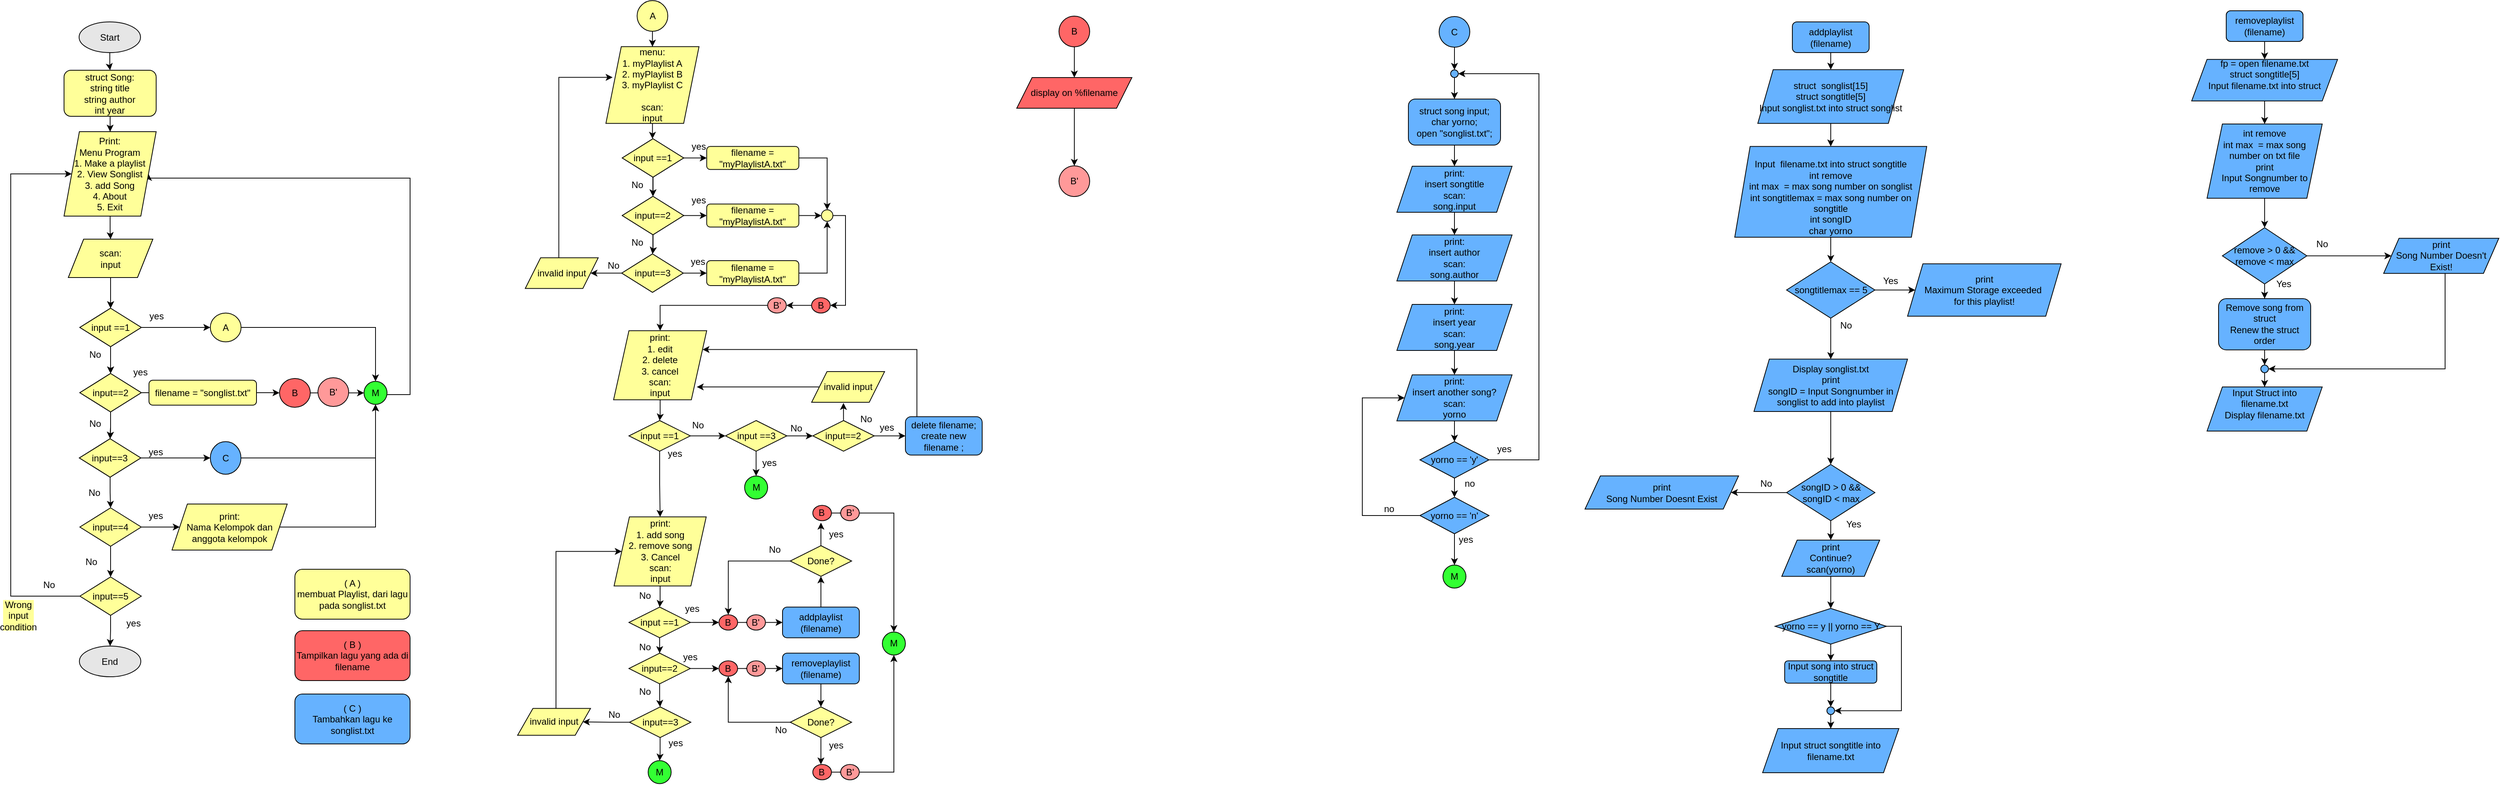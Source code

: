 <mxfile version="14.7.6" type="github">
  <diagram id="aWVC-QR9eLqy2IWsYxHA" name="Page-1">
    <mxGraphModel dx="1546" dy="567" grid="1" gridSize="10" guides="1" tooltips="1" connect="1" arrows="1" fold="1" page="1" pageScale="1" pageWidth="850" pageHeight="1100" math="0" shadow="0">
      <root>
        <mxCell id="0" />
        <mxCell id="1" parent="0" />
        <mxCell id="iicLnVmGQJoIKl0AOZ3f-122" value="" style="edgeStyle=orthogonalEdgeStyle;rounded=0;orthogonalLoop=1;jettySize=auto;html=1;" parent="1" source="gzgc5nccffqlDQI2nCD0-1" target="iicLnVmGQJoIKl0AOZ3f-120" edge="1">
          <mxGeometry relative="1" as="geometry" />
        </mxCell>
        <mxCell id="gzgc5nccffqlDQI2nCD0-1" value="Start" style="ellipse;whiteSpace=wrap;html=1;fillColor=#E6E6E6;" parent="1" vertex="1">
          <mxGeometry x="169" y="49.5" width="80" height="40" as="geometry" />
        </mxCell>
        <mxCell id="gzgc5nccffqlDQI2nCD0-2" value="End" style="ellipse;whiteSpace=wrap;html=1;fillColor=#E6E6E6;" parent="1" vertex="1">
          <mxGeometry x="169.37" y="862.5" width="80" height="40" as="geometry" />
        </mxCell>
        <mxCell id="7IZkJE4yfUbNufuBKW3c-16" value="" style="edgeStyle=orthogonalEdgeStyle;rounded=0;orthogonalLoop=1;jettySize=auto;html=1;" parent="1" source="7IZkJE4yfUbNufuBKW3c-5" target="7IZkJE4yfUbNufuBKW3c-11" edge="1">
          <mxGeometry relative="1" as="geometry" />
        </mxCell>
        <mxCell id="7IZkJE4yfUbNufuBKW3c-5" value="&lt;div&gt;input:&lt;/div&gt;&lt;div&gt;choice (menu choice)&lt;br&gt;&lt;/div&gt;" style="shape=parallelogram;perimeter=parallelogramPerimeter;whiteSpace=wrap;html=1;fixedSize=1;" parent="1" vertex="1">
          <mxGeometry x="155" y="332.5" width="110" height="50" as="geometry" />
        </mxCell>
        <mxCell id="7IZkJE4yfUbNufuBKW3c-17" value="" style="edgeStyle=orthogonalEdgeStyle;rounded=0;orthogonalLoop=1;jettySize=auto;html=1;" parent="1" source="7IZkJE4yfUbNufuBKW3c-11" target="7IZkJE4yfUbNufuBKW3c-12" edge="1">
          <mxGeometry relative="1" as="geometry" />
        </mxCell>
        <mxCell id="7IZkJE4yfUbNufuBKW3c-11" value="1" style="rhombus;whiteSpace=wrap;html=1;" parent="1" vertex="1">
          <mxGeometry x="170" y="422.5" width="80" height="50" as="geometry" />
        </mxCell>
        <mxCell id="U4d_zl4pL8MZ5YhkzOWC-8" value="" style="edgeStyle=orthogonalEdgeStyle;rounded=0;orthogonalLoop=1;jettySize=auto;html=1;" parent="1" source="7IZkJE4yfUbNufuBKW3c-12" target="U4d_zl4pL8MZ5YhkzOWC-5" edge="1">
          <mxGeometry relative="1" as="geometry" />
        </mxCell>
        <mxCell id="7IZkJE4yfUbNufuBKW3c-12" value="2" style="rhombus;whiteSpace=wrap;html=1;" parent="1" vertex="1">
          <mxGeometry x="170" y="507.5" width="80" height="50" as="geometry" />
        </mxCell>
        <mxCell id="U4d_zl4pL8MZ5YhkzOWC-5" value="3" style="rhombus;whiteSpace=wrap;html=1;" parent="1" vertex="1">
          <mxGeometry x="169.37" y="592.5" width="80" height="50" as="geometry" />
        </mxCell>
        <mxCell id="U4d_zl4pL8MZ5YhkzOWC-6" value="&lt;div&gt;( B )&lt;/div&gt;&lt;div&gt;&lt;div&gt;Tampilkan lagu yang ada di filename&lt;br&gt;&lt;/div&gt;&lt;/div&gt;" style="rounded=1;whiteSpace=wrap;html=1;fillColor=#FF6666;" parent="1" vertex="1">
          <mxGeometry x="450" y="842.5" width="150" height="65" as="geometry" />
        </mxCell>
        <mxCell id="U4d_zl4pL8MZ5YhkzOWC-9" value="&lt;div&gt;( C )&lt;br&gt;&lt;/div&gt;&lt;div&gt;Tambahkan lagu ke songlist.txt&lt;br&gt;&lt;/div&gt;" style="rounded=1;whiteSpace=wrap;html=1;fillColor=#66B2FF;" parent="1" vertex="1">
          <mxGeometry x="450" y="925" width="150" height="65" as="geometry" />
        </mxCell>
        <mxCell id="iicLnVmGQJoIKl0AOZ3f-45" style="edgeStyle=orthogonalEdgeStyle;rounded=0;orthogonalLoop=1;jettySize=auto;html=1;entryX=1;entryY=0.5;entryDx=0;entryDy=0;" parent="1" source="U4d_zl4pL8MZ5YhkzOWC-14" target="iicLnVmGQJoIKl0AOZ3f-36" edge="1">
          <mxGeometry relative="1" as="geometry">
            <Array as="points">
              <mxPoint x="600" y="535" />
              <mxPoint x="600" y="253" />
              <mxPoint x="259" y="253" />
            </Array>
          </mxGeometry>
        </mxCell>
        <mxCell id="U4d_zl4pL8MZ5YhkzOWC-14" value="M" style="ellipse;whiteSpace=wrap;html=1;aspect=fixed;fillColor=#33FF33;" parent="1" vertex="1">
          <mxGeometry x="540" y="517.75" width="30" height="30" as="geometry" />
        </mxCell>
        <mxCell id="U4d_zl4pL8MZ5YhkzOWC-23" value="yes" style="text;html=1;strokeColor=none;fillColor=none;align=center;verticalAlign=middle;whiteSpace=wrap;rounded=0;" parent="1" vertex="1">
          <mxGeometry x="250" y="422.5" width="40" height="20" as="geometry" />
        </mxCell>
        <mxCell id="U4d_zl4pL8MZ5YhkzOWC-24" value="yes" style="text;html=1;strokeColor=none;fillColor=none;align=center;verticalAlign=middle;whiteSpace=wrap;rounded=0;" parent="1" vertex="1">
          <mxGeometry x="229.37" y="496.25" width="40" height="20" as="geometry" />
        </mxCell>
        <mxCell id="U4d_zl4pL8MZ5YhkzOWC-25" value="yes" style="text;html=1;strokeColor=none;fillColor=none;align=center;verticalAlign=middle;whiteSpace=wrap;rounded=0;" parent="1" vertex="1">
          <mxGeometry x="249.37" y="600" width="40" height="20" as="geometry" />
        </mxCell>
        <mxCell id="iicLnVmGQJoIKl0AOZ3f-51" style="edgeStyle=orthogonalEdgeStyle;rounded=0;orthogonalLoop=1;jettySize=auto;html=1;entryX=0.5;entryY=0;entryDx=0;entryDy=0;" parent="1" source="U4d_zl4pL8MZ5YhkzOWC-29" target="iicLnVmGQJoIKl0AOZ3f-49" edge="1">
          <mxGeometry relative="1" as="geometry" />
        </mxCell>
        <mxCell id="U4d_zl4pL8MZ5YhkzOWC-29" value="A" style="ellipse;whiteSpace=wrap;html=1;aspect=fixed;fillColor=#FFFF99;" parent="1" vertex="1">
          <mxGeometry x="895.63" y="21.75" width="40" height="40" as="geometry" />
        </mxCell>
        <mxCell id="U4d_zl4pL8MZ5YhkzOWC-102" value="" style="edgeStyle=orthogonalEdgeStyle;rounded=0;orthogonalLoop=1;jettySize=auto;html=1;" parent="1" source="U4d_zl4pL8MZ5YhkzOWC-30" target="U4d_zl4pL8MZ5YhkzOWC-101" edge="1">
          <mxGeometry relative="1" as="geometry" />
        </mxCell>
        <mxCell id="U4d_zl4pL8MZ5YhkzOWC-30" value="B" style="ellipse;whiteSpace=wrap;html=1;aspect=fixed;fillColor=#FF6666;" parent="1" vertex="1">
          <mxGeometry x="1445" y="42" width="40" height="40" as="geometry" />
        </mxCell>
        <mxCell id="U4d_zl4pL8MZ5YhkzOWC-36" value="" style="edgeStyle=orthogonalEdgeStyle;rounded=0;orthogonalLoop=1;jettySize=auto;html=1;" parent="1" source="U4d_zl4pL8MZ5YhkzOWC-32" target="U4d_zl4pL8MZ5YhkzOWC-34" edge="1">
          <mxGeometry relative="1" as="geometry" />
        </mxCell>
        <mxCell id="U4d_zl4pL8MZ5YhkzOWC-32" value="print:&lt;div&gt;&lt;div&gt;1. edit&lt;/div&gt;&lt;div&gt;2. delete&lt;/div&gt;&lt;div&gt;3. cancel&lt;br&gt;&lt;/div&gt;&lt;div&gt;scan:&lt;/div&gt;&lt;div&gt;input&lt;br&gt;&lt;/div&gt;&lt;/div&gt;" style="shape=parallelogram;perimeter=parallelogramPerimeter;whiteSpace=wrap;html=1;fixedSize=1;fillColor=#FFFF99;" parent="1" vertex="1">
          <mxGeometry x="865.01" y="451.75" width="121.25" height="90" as="geometry" />
        </mxCell>
        <mxCell id="iicLnVmGQJoIKl0AOZ3f-217" style="edgeStyle=orthogonalEdgeStyle;rounded=0;orthogonalLoop=1;jettySize=auto;html=1;" parent="1" source="U4d_zl4pL8MZ5YhkzOWC-34" target="iicLnVmGQJoIKl0AOZ3f-216" edge="1">
          <mxGeometry relative="1" as="geometry" />
        </mxCell>
        <mxCell id="CdoMor_a35tNf-8EIeTc-1" style="edgeStyle=orthogonalEdgeStyle;rounded=0;orthogonalLoop=1;jettySize=auto;html=1;entryX=0.5;entryY=0;entryDx=0;entryDy=0;" parent="1" source="U4d_zl4pL8MZ5YhkzOWC-34" target="U4d_zl4pL8MZ5YhkzOWC-60" edge="1">
          <mxGeometry relative="1" as="geometry" />
        </mxCell>
        <mxCell id="U4d_zl4pL8MZ5YhkzOWC-34" value="input ==1" style="rhombus;whiteSpace=wrap;html=1;fillColor=#FFFF99;" parent="1" vertex="1">
          <mxGeometry x="885" y="568.75" width="80" height="40" as="geometry" />
        </mxCell>
        <mxCell id="iicLnVmGQJoIKl0AOZ3f-203" value="" style="edgeStyle=orthogonalEdgeStyle;rounded=0;orthogonalLoop=1;jettySize=auto;html=1;" parent="1" source="U4d_zl4pL8MZ5YhkzOWC-35" target="U4d_zl4pL8MZ5YhkzOWC-38" edge="1">
          <mxGeometry relative="1" as="geometry" />
        </mxCell>
        <mxCell id="iicLnVmGQJoIKl0AOZ3f-206" style="edgeStyle=orthogonalEdgeStyle;rounded=0;orthogonalLoop=1;jettySize=auto;html=1;entryX=0.436;entryY=1.021;entryDx=0;entryDy=0;entryPerimeter=0;" parent="1" source="U4d_zl4pL8MZ5YhkzOWC-35" target="U4d_zl4pL8MZ5YhkzOWC-48" edge="1">
          <mxGeometry relative="1" as="geometry" />
        </mxCell>
        <mxCell id="U4d_zl4pL8MZ5YhkzOWC-35" value="input==2" style="rhombus;whiteSpace=wrap;html=1;fillColor=#FFFF99;" parent="1" vertex="1">
          <mxGeometry x="1124.43" y="568.75" width="80" height="40" as="geometry" />
        </mxCell>
        <mxCell id="iicLnVmGQJoIKl0AOZ3f-205" style="edgeStyle=orthogonalEdgeStyle;rounded=0;orthogonalLoop=1;jettySize=auto;html=1;entryX=1;entryY=0.25;entryDx=0;entryDy=0;" parent="1" source="U4d_zl4pL8MZ5YhkzOWC-38" target="U4d_zl4pL8MZ5YhkzOWC-32" edge="1">
          <mxGeometry relative="1" as="geometry">
            <Array as="points">
              <mxPoint x="1260" y="476.75" />
            </Array>
          </mxGeometry>
        </mxCell>
        <mxCell id="U4d_zl4pL8MZ5YhkzOWC-38" value="&lt;div&gt;delete filename;&lt;/div&gt;&lt;div&gt;create new filename ;&lt;br&gt;&lt;/div&gt;" style="rounded=1;whiteSpace=wrap;html=1;fillColor=#66B2FF;" parent="1" vertex="1">
          <mxGeometry x="1245.0" y="563.75" width="100" height="50" as="geometry" />
        </mxCell>
        <mxCell id="U4d_zl4pL8MZ5YhkzOWC-42" value="yes" style="text;html=1;strokeColor=none;fillColor=none;align=center;verticalAlign=middle;whiteSpace=wrap;rounded=0;" parent="1" vertex="1">
          <mxGeometry x="1204.43" y="567" width="34.31" height="21.25" as="geometry" />
        </mxCell>
        <mxCell id="U4d_zl4pL8MZ5YhkzOWC-44" value="yes" style="text;html=1;strokeColor=none;fillColor=none;align=center;verticalAlign=middle;whiteSpace=wrap;rounded=0;" parent="1" vertex="1">
          <mxGeometry x="925.0" y="601.75" width="40" height="20" as="geometry" />
        </mxCell>
        <mxCell id="iicLnVmGQJoIKl0AOZ3f-207" style="edgeStyle=orthogonalEdgeStyle;rounded=0;orthogonalLoop=1;jettySize=auto;html=1;entryX=0.893;entryY=0.814;entryDx=0;entryDy=0;entryPerimeter=0;" parent="1" source="U4d_zl4pL8MZ5YhkzOWC-48" target="U4d_zl4pL8MZ5YhkzOWC-32" edge="1">
          <mxGeometry relative="1" as="geometry" />
        </mxCell>
        <mxCell id="U4d_zl4pL8MZ5YhkzOWC-48" value="invalid input" style="shape=parallelogram;perimeter=parallelogramPerimeter;whiteSpace=wrap;html=1;fixedSize=1;fillColor=#FFFF99;" parent="1" vertex="1">
          <mxGeometry x="1122.93" y="505" width="95" height="40" as="geometry" />
        </mxCell>
        <mxCell id="U4d_zl4pL8MZ5YhkzOWC-66" style="edgeStyle=orthogonalEdgeStyle;rounded=0;orthogonalLoop=1;jettySize=auto;html=1;entryX=0.5;entryY=0;entryDx=0;entryDy=0;" parent="1" source="U4d_zl4pL8MZ5YhkzOWC-60" target="U4d_zl4pL8MZ5YhkzOWC-62" edge="1">
          <mxGeometry relative="1" as="geometry" />
        </mxCell>
        <mxCell id="U4d_zl4pL8MZ5YhkzOWC-60" value="&lt;div&gt;print:&lt;br&gt;&lt;/div&gt;&lt;div&gt;1. add song&lt;/div&gt;&lt;div&gt;2. remove song&lt;/div&gt;&lt;div&gt;3. Cancel&lt;br&gt;&lt;/div&gt;&lt;div&gt;scan:&lt;/div&gt;&lt;div&gt;input&lt;br&gt;&lt;/div&gt;" style="shape=parallelogram;perimeter=parallelogramPerimeter;whiteSpace=wrap;html=1;fixedSize=1;fillColor=#FFFF99;" parent="1" vertex="1">
          <mxGeometry x="865.63" y="694.25" width="120" height="90" as="geometry" />
        </mxCell>
        <mxCell id="U4d_zl4pL8MZ5YhkzOWC-67" style="edgeStyle=orthogonalEdgeStyle;rounded=0;orthogonalLoop=1;jettySize=auto;html=1;entryX=0.5;entryY=0;entryDx=0;entryDy=0;" parent="1" source="U4d_zl4pL8MZ5YhkzOWC-62" target="U4d_zl4pL8MZ5YhkzOWC-63" edge="1">
          <mxGeometry relative="1" as="geometry" />
        </mxCell>
        <mxCell id="iicLnVmGQJoIKl0AOZ3f-191" style="edgeStyle=orthogonalEdgeStyle;rounded=0;orthogonalLoop=1;jettySize=auto;html=1;" parent="1" source="U4d_zl4pL8MZ5YhkzOWC-62" target="iicLnVmGQJoIKl0AOZ3f-187" edge="1">
          <mxGeometry relative="1" as="geometry" />
        </mxCell>
        <mxCell id="U4d_zl4pL8MZ5YhkzOWC-62" value="input ==1" style="rhombus;whiteSpace=wrap;html=1;fillColor=#FFFF99;" parent="1" vertex="1">
          <mxGeometry x="885" y="811.75" width="80" height="40" as="geometry" />
        </mxCell>
        <mxCell id="iicLnVmGQJoIKl0AOZ3f-194" style="edgeStyle=orthogonalEdgeStyle;rounded=0;orthogonalLoop=1;jettySize=auto;html=1;" parent="1" source="U4d_zl4pL8MZ5YhkzOWC-63" target="iicLnVmGQJoIKl0AOZ3f-184" edge="1">
          <mxGeometry relative="1" as="geometry" />
        </mxCell>
        <mxCell id="iicLnVmGQJoIKl0AOZ3f-226" style="edgeStyle=orthogonalEdgeStyle;rounded=0;orthogonalLoop=1;jettySize=auto;html=1;entryX=0.5;entryY=0;entryDx=0;entryDy=0;" parent="1" source="U4d_zl4pL8MZ5YhkzOWC-63" target="iicLnVmGQJoIKl0AOZ3f-224" edge="1">
          <mxGeometry relative="1" as="geometry" />
        </mxCell>
        <mxCell id="U4d_zl4pL8MZ5YhkzOWC-63" value="input==2" style="rhombus;whiteSpace=wrap;html=1;fillColor=#FFFF99;" parent="1" vertex="1">
          <mxGeometry x="885" y="871.75" width="80" height="40" as="geometry" />
        </mxCell>
        <mxCell id="U4d_zl4pL8MZ5YhkzOWC-69" value="yes" style="text;html=1;strokeColor=none;fillColor=none;align=center;verticalAlign=middle;whiteSpace=wrap;rounded=0;" parent="1" vertex="1">
          <mxGeometry x="950.06" y="801.75" width="34.94" height="25" as="geometry" />
        </mxCell>
        <mxCell id="U4d_zl4pL8MZ5YhkzOWC-70" value="yes" style="text;html=1;strokeColor=none;fillColor=none;align=center;verticalAlign=middle;whiteSpace=wrap;rounded=0;" parent="1" vertex="1">
          <mxGeometry x="945" y="866.75" width="40" height="20" as="geometry" />
        </mxCell>
        <mxCell id="U4d_zl4pL8MZ5YhkzOWC-88" value="" style="edgeStyle=orthogonalEdgeStyle;rounded=0;orthogonalLoop=1;jettySize=auto;html=1;" parent="1" source="U4d_zl4pL8MZ5YhkzOWC-71" target="U4d_zl4pL8MZ5YhkzOWC-87" edge="1">
          <mxGeometry relative="1" as="geometry" />
        </mxCell>
        <mxCell id="U4d_zl4pL8MZ5YhkzOWC-71" value="&lt;div&gt;removeplaylist&lt;/div&gt;&lt;div&gt;(filename)&lt;br&gt;&lt;/div&gt;" style="rounded=1;whiteSpace=wrap;html=1;fillColor=#66B2FF;" parent="1" vertex="1">
          <mxGeometry x="1085" y="871.75" width="100" height="40" as="geometry" />
        </mxCell>
        <mxCell id="U4d_zl4pL8MZ5YhkzOWC-81" value="" style="edgeStyle=orthogonalEdgeStyle;rounded=0;orthogonalLoop=1;jettySize=auto;html=1;" parent="1" source="U4d_zl4pL8MZ5YhkzOWC-77" target="U4d_zl4pL8MZ5YhkzOWC-80" edge="1">
          <mxGeometry relative="1" as="geometry" />
        </mxCell>
        <mxCell id="U4d_zl4pL8MZ5YhkzOWC-77" value="&lt;div&gt;addplaylist&lt;/div&gt;&lt;div&gt;(filename)&lt;/div&gt;" style="rounded=1;whiteSpace=wrap;html=1;fillColor=#66B2FF;" parent="1" vertex="1">
          <mxGeometry x="1085" y="811.75" width="100" height="40" as="geometry" />
        </mxCell>
        <mxCell id="U4d_zl4pL8MZ5YhkzOWC-85" value="" style="edgeStyle=orthogonalEdgeStyle;rounded=0;orthogonalLoop=1;jettySize=auto;html=1;" parent="1" source="U4d_zl4pL8MZ5YhkzOWC-80" edge="1">
          <mxGeometry relative="1" as="geometry">
            <mxPoint x="1135.059" y="701.75" as="targetPoint" />
          </mxGeometry>
        </mxCell>
        <mxCell id="iicLnVmGQJoIKl0AOZ3f-192" style="edgeStyle=orthogonalEdgeStyle;rounded=0;orthogonalLoop=1;jettySize=auto;html=1;entryX=0.5;entryY=0;entryDx=0;entryDy=0;" parent="1" source="U4d_zl4pL8MZ5YhkzOWC-80" target="iicLnVmGQJoIKl0AOZ3f-187" edge="1">
          <mxGeometry relative="1" as="geometry" />
        </mxCell>
        <mxCell id="U4d_zl4pL8MZ5YhkzOWC-80" value="Done?" style="rhombus;whiteSpace=wrap;html=1;fillColor=#FFFF99;" parent="1" vertex="1">
          <mxGeometry x="1095" y="731.75" width="80" height="40" as="geometry" />
        </mxCell>
        <mxCell id="U4d_zl4pL8MZ5YhkzOWC-86" value="yes" style="text;html=1;strokeColor=none;fillColor=none;align=center;verticalAlign=middle;whiteSpace=wrap;rounded=0;" parent="1" vertex="1">
          <mxGeometry x="1135" y="706.75" width="40" height="20" as="geometry" />
        </mxCell>
        <mxCell id="iicLnVmGQJoIKl0AOZ3f-104" value="" style="edgeStyle=orthogonalEdgeStyle;rounded=0;orthogonalLoop=1;jettySize=auto;html=1;" parent="1" source="U4d_zl4pL8MZ5YhkzOWC-87" edge="1">
          <mxGeometry relative="1" as="geometry">
            <mxPoint x="1135" y="1016.75" as="targetPoint" />
          </mxGeometry>
        </mxCell>
        <mxCell id="iicLnVmGQJoIKl0AOZ3f-197" style="edgeStyle=orthogonalEdgeStyle;rounded=0;orthogonalLoop=1;jettySize=auto;html=1;" parent="1" source="U4d_zl4pL8MZ5YhkzOWC-87" target="iicLnVmGQJoIKl0AOZ3f-184" edge="1">
          <mxGeometry relative="1" as="geometry" />
        </mxCell>
        <mxCell id="U4d_zl4pL8MZ5YhkzOWC-87" value="Done?" style="rhombus;whiteSpace=wrap;html=1;fillColor=#FFFF99;" parent="1" vertex="1">
          <mxGeometry x="1095" y="941.75" width="80" height="40" as="geometry" />
        </mxCell>
        <mxCell id="U4d_zl4pL8MZ5YhkzOWC-92" value="yes" style="text;html=1;strokeColor=none;fillColor=none;align=center;verticalAlign=middle;whiteSpace=wrap;rounded=0;" parent="1" vertex="1">
          <mxGeometry x="1135" y="981.75" width="40" height="20" as="geometry" />
        </mxCell>
        <mxCell id="U4d_zl4pL8MZ5YhkzOWC-96" value="M" style="ellipse;whiteSpace=wrap;html=1;aspect=fixed;fillColor=#33FF33;" parent="1" vertex="1">
          <mxGeometry x="1215" y="844.25" width="30" height="30" as="geometry" />
        </mxCell>
        <mxCell id="iicLnVmGQJoIKl0AOZ3f-173" value="" style="edgeStyle=orthogonalEdgeStyle;rounded=0;orthogonalLoop=1;jettySize=auto;html=1;" parent="1" source="U4d_zl4pL8MZ5YhkzOWC-101" target="iicLnVmGQJoIKl0AOZ3f-172" edge="1">
          <mxGeometry relative="1" as="geometry" />
        </mxCell>
        <mxCell id="U4d_zl4pL8MZ5YhkzOWC-101" value="display on %filename" style="shape=parallelogram;perimeter=parallelogramPerimeter;whiteSpace=wrap;html=1;fixedSize=1;fillColor=#FF6666;" parent="1" vertex="1">
          <mxGeometry x="1390" y="122" width="150" height="40" as="geometry" />
        </mxCell>
        <mxCell id="U4d_zl4pL8MZ5YhkzOWC-106" value="" style="edgeStyle=orthogonalEdgeStyle;rounded=0;orthogonalLoop=1;jettySize=auto;html=1;fillColor=#FFFF99;" parent="1" source="U4d_zl4pL8MZ5YhkzOWC-107" target="U4d_zl4pL8MZ5YhkzOWC-109" edge="1">
          <mxGeometry relative="1" as="geometry" />
        </mxCell>
        <mxCell id="U4d_zl4pL8MZ5YhkzOWC-107" value="&lt;div&gt;scan:&lt;/div&gt;&lt;div&gt;input&lt;br&gt;&lt;/div&gt;" style="shape=parallelogram;perimeter=parallelogramPerimeter;whiteSpace=wrap;html=1;fixedSize=1;fillColor=#FFFF99;" parent="1" vertex="1">
          <mxGeometry x="155" y="332.5" width="110" height="50" as="geometry" />
        </mxCell>
        <mxCell id="U4d_zl4pL8MZ5YhkzOWC-108" value="" style="edgeStyle=orthogonalEdgeStyle;rounded=0;orthogonalLoop=1;jettySize=auto;html=1;fillColor=#FFFF99;" parent="1" source="U4d_zl4pL8MZ5YhkzOWC-109" target="U4d_zl4pL8MZ5YhkzOWC-111" edge="1">
          <mxGeometry relative="1" as="geometry" />
        </mxCell>
        <mxCell id="iicLnVmGQJoIKl0AOZ3f-5" value="" style="edgeStyle=orthogonalEdgeStyle;rounded=0;orthogonalLoop=1;jettySize=auto;html=1;" parent="1" source="U4d_zl4pL8MZ5YhkzOWC-109" target="iicLnVmGQJoIKl0AOZ3f-1" edge="1">
          <mxGeometry relative="1" as="geometry" />
        </mxCell>
        <mxCell id="U4d_zl4pL8MZ5YhkzOWC-109" value="input ==1" style="rhombus;whiteSpace=wrap;html=1;fillColor=#FFFF99;" parent="1" vertex="1">
          <mxGeometry x="170" y="422.5" width="80" height="50" as="geometry" />
        </mxCell>
        <mxCell id="U4d_zl4pL8MZ5YhkzOWC-110" value="" style="edgeStyle=orthogonalEdgeStyle;rounded=0;orthogonalLoop=1;jettySize=auto;html=1;fillColor=#FFFF99;" parent="1" source="U4d_zl4pL8MZ5YhkzOWC-111" target="U4d_zl4pL8MZ5YhkzOWC-113" edge="1">
          <mxGeometry relative="1" as="geometry" />
        </mxCell>
        <mxCell id="iicLnVmGQJoIKl0AOZ3f-108" value="" style="edgeStyle=orthogonalEdgeStyle;rounded=0;orthogonalLoop=1;jettySize=auto;html=1;" parent="1" source="U4d_zl4pL8MZ5YhkzOWC-111" target="iicLnVmGQJoIKl0AOZ3f-107" edge="1">
          <mxGeometry relative="1" as="geometry" />
        </mxCell>
        <mxCell id="U4d_zl4pL8MZ5YhkzOWC-111" value="input==2" style="rhombus;whiteSpace=wrap;html=1;fillColor=#FFFF99;" parent="1" vertex="1">
          <mxGeometry x="170" y="507.5" width="80" height="50" as="geometry" />
        </mxCell>
        <mxCell id="iicLnVmGQJoIKl0AOZ3f-9" value="" style="edgeStyle=orthogonalEdgeStyle;rounded=0;orthogonalLoop=1;jettySize=auto;html=1;" parent="1" source="U4d_zl4pL8MZ5YhkzOWC-113" target="iicLnVmGQJoIKl0AOZ3f-4" edge="1">
          <mxGeometry relative="1" as="geometry" />
        </mxCell>
        <mxCell id="iicLnVmGQJoIKl0AOZ3f-18" value="" style="edgeStyle=orthogonalEdgeStyle;rounded=0;orthogonalLoop=1;jettySize=auto;html=1;" parent="1" source="U4d_zl4pL8MZ5YhkzOWC-113" target="iicLnVmGQJoIKl0AOZ3f-14" edge="1">
          <mxGeometry relative="1" as="geometry" />
        </mxCell>
        <mxCell id="U4d_zl4pL8MZ5YhkzOWC-113" value="input==3" style="rhombus;whiteSpace=wrap;html=1;fillColor=#FFFF99;" parent="1" vertex="1">
          <mxGeometry x="169.37" y="592.5" width="80" height="50" as="geometry" />
        </mxCell>
        <mxCell id="U4d_zl4pL8MZ5YhkzOWC-114" value="&lt;div&gt;Wrong input&lt;/div&gt;&lt;div&gt;condition&lt;br&gt;&lt;/div&gt;" style="text;html=1;strokeColor=none;fillColor=#FFFF99;align=center;verticalAlign=middle;whiteSpace=wrap;rounded=0;" parent="1" vertex="1">
          <mxGeometry x="70" y="802.5" width="40" height="40" as="geometry" />
        </mxCell>
        <mxCell id="U4d_zl4pL8MZ5YhkzOWC-115" value="&lt;div&gt;( A )&lt;br&gt;&lt;/div&gt;&lt;div&gt;membuat Playlist, dari lagu pada songlist.txt&lt;br&gt;&lt;/div&gt;" style="rounded=1;whiteSpace=wrap;html=1;fillColor=#FFFF99;" parent="1" vertex="1">
          <mxGeometry x="450" y="762.5" width="150" height="65" as="geometry" />
        </mxCell>
        <mxCell id="iicLnVmGQJoIKl0AOZ3f-6" style="edgeStyle=orthogonalEdgeStyle;rounded=0;orthogonalLoop=1;jettySize=auto;html=1;" parent="1" source="iicLnVmGQJoIKl0AOZ3f-1" target="U4d_zl4pL8MZ5YhkzOWC-14" edge="1">
          <mxGeometry relative="1" as="geometry" />
        </mxCell>
        <mxCell id="iicLnVmGQJoIKl0AOZ3f-1" value="A" style="ellipse;whiteSpace=wrap;html=1;fillColor=#FFFF99;" parent="1" vertex="1">
          <mxGeometry x="339.88" y="428.75" width="40.06" height="37.5" as="geometry" />
        </mxCell>
        <mxCell id="iicLnVmGQJoIKl0AOZ3f-171" value="" style="edgeStyle=orthogonalEdgeStyle;rounded=0;orthogonalLoop=1;jettySize=auto;html=1;" parent="1" source="iicLnVmGQJoIKl0AOZ3f-2" target="U4d_zl4pL8MZ5YhkzOWC-14" edge="1">
          <mxGeometry relative="1" as="geometry" />
        </mxCell>
        <mxCell id="iicLnVmGQJoIKl0AOZ3f-2" value="B" style="ellipse;whiteSpace=wrap;html=1;fillColor=#FF6666;" parent="1" vertex="1">
          <mxGeometry x="430" y="514" width="40.06" height="37.5" as="geometry" />
        </mxCell>
        <mxCell id="iicLnVmGQJoIKl0AOZ3f-12" style="edgeStyle=orthogonalEdgeStyle;rounded=0;orthogonalLoop=1;jettySize=auto;html=1;" parent="1" source="iicLnVmGQJoIKl0AOZ3f-4" target="U4d_zl4pL8MZ5YhkzOWC-14" edge="1">
          <mxGeometry relative="1" as="geometry" />
        </mxCell>
        <mxCell id="iicLnVmGQJoIKl0AOZ3f-4" value="C" style="ellipse;whiteSpace=wrap;html=1;fillColor=#66B2FF;" parent="1" vertex="1">
          <mxGeometry x="339.88" y="596.25" width="39.94" height="42.5" as="geometry" />
        </mxCell>
        <mxCell id="iicLnVmGQJoIKl0AOZ3f-19" value="" style="edgeStyle=orthogonalEdgeStyle;rounded=0;orthogonalLoop=1;jettySize=auto;html=1;" parent="1" source="iicLnVmGQJoIKl0AOZ3f-14" target="iicLnVmGQJoIKl0AOZ3f-16" edge="1">
          <mxGeometry relative="1" as="geometry" />
        </mxCell>
        <mxCell id="iicLnVmGQJoIKl0AOZ3f-34" value="" style="edgeStyle=orthogonalEdgeStyle;rounded=0;orthogonalLoop=1;jettySize=auto;html=1;" parent="1" source="iicLnVmGQJoIKl0AOZ3f-14" target="iicLnVmGQJoIKl0AOZ3f-33" edge="1">
          <mxGeometry relative="1" as="geometry" />
        </mxCell>
        <mxCell id="iicLnVmGQJoIKl0AOZ3f-14" value="input==4" style="rhombus;whiteSpace=wrap;html=1;fillColor=#FFFF99;" parent="1" vertex="1">
          <mxGeometry x="170" y="682.5" width="80" height="50" as="geometry" />
        </mxCell>
        <mxCell id="iicLnVmGQJoIKl0AOZ3f-20" value="" style="edgeStyle=orthogonalEdgeStyle;rounded=0;orthogonalLoop=1;jettySize=auto;html=1;" parent="1" source="iicLnVmGQJoIKl0AOZ3f-16" target="gzgc5nccffqlDQI2nCD0-2" edge="1">
          <mxGeometry relative="1" as="geometry" />
        </mxCell>
        <mxCell id="iicLnVmGQJoIKl0AOZ3f-46" style="edgeStyle=orthogonalEdgeStyle;rounded=0;orthogonalLoop=1;jettySize=auto;html=1;entryX=0;entryY=0.5;entryDx=0;entryDy=0;" parent="1" source="iicLnVmGQJoIKl0AOZ3f-16" target="iicLnVmGQJoIKl0AOZ3f-36" edge="1">
          <mxGeometry relative="1" as="geometry">
            <Array as="points">
              <mxPoint x="80" y="797.5" />
              <mxPoint x="80" y="247.5" />
            </Array>
          </mxGeometry>
        </mxCell>
        <mxCell id="iicLnVmGQJoIKl0AOZ3f-16" value="input==5" style="rhombus;whiteSpace=wrap;html=1;fillColor=#FFFF99;" parent="1" vertex="1">
          <mxGeometry x="170" y="772.5" width="80" height="50" as="geometry" />
        </mxCell>
        <mxCell id="iicLnVmGQJoIKl0AOZ3f-23" value="No" style="text;html=1;strokeColor=none;fillColor=none;align=center;verticalAlign=middle;whiteSpace=wrap;rounded=0;" parent="1" vertex="1">
          <mxGeometry x="170" y="472.5" width="40" height="20" as="geometry" />
        </mxCell>
        <mxCell id="iicLnVmGQJoIKl0AOZ3f-24" value="No" style="text;html=1;strokeColor=none;fillColor=none;align=center;verticalAlign=middle;whiteSpace=wrap;rounded=0;" parent="1" vertex="1">
          <mxGeometry x="170" y="562.5" width="40" height="20" as="geometry" />
        </mxCell>
        <mxCell id="iicLnVmGQJoIKl0AOZ3f-25" value="No" style="text;html=1;strokeColor=none;fillColor=none;align=center;verticalAlign=middle;whiteSpace=wrap;rounded=0;" parent="1" vertex="1">
          <mxGeometry x="169.37" y="652.5" width="40" height="20" as="geometry" />
        </mxCell>
        <mxCell id="iicLnVmGQJoIKl0AOZ3f-27" value="No" style="text;html=1;strokeColor=none;fillColor=none;align=center;verticalAlign=middle;whiteSpace=wrap;rounded=0;" parent="1" vertex="1">
          <mxGeometry x="165" y="742.5" width="40" height="20" as="geometry" />
        </mxCell>
        <mxCell id="iicLnVmGQJoIKl0AOZ3f-28" value="No" style="text;html=1;strokeColor=none;fillColor=none;align=center;verticalAlign=middle;whiteSpace=wrap;rounded=0;" parent="1" vertex="1">
          <mxGeometry x="110" y="772.5" width="40" height="20" as="geometry" />
        </mxCell>
        <mxCell id="iicLnVmGQJoIKl0AOZ3f-29" value="yes" style="text;html=1;strokeColor=none;fillColor=none;align=center;verticalAlign=middle;whiteSpace=wrap;rounded=0;" parent="1" vertex="1">
          <mxGeometry x="249.37" y="682.5" width="40" height="20" as="geometry" />
        </mxCell>
        <mxCell id="iicLnVmGQJoIKl0AOZ3f-30" value="yes" style="text;html=1;strokeColor=none;fillColor=none;align=center;verticalAlign=middle;whiteSpace=wrap;rounded=0;" parent="1" vertex="1">
          <mxGeometry x="220" y="822.5" width="40" height="20" as="geometry" />
        </mxCell>
        <mxCell id="iicLnVmGQJoIKl0AOZ3f-35" style="edgeStyle=orthogonalEdgeStyle;rounded=0;orthogonalLoop=1;jettySize=auto;html=1;entryX=0.5;entryY=1;entryDx=0;entryDy=0;" parent="1" source="iicLnVmGQJoIKl0AOZ3f-33" target="U4d_zl4pL8MZ5YhkzOWC-14" edge="1">
          <mxGeometry relative="1" as="geometry" />
        </mxCell>
        <mxCell id="iicLnVmGQJoIKl0AOZ3f-33" value="&lt;div&gt;print:&lt;/div&gt;&lt;div&gt;Nama Kelompok dan anggota kelompok&lt;br&gt;&lt;/div&gt;" style="shape=parallelogram;perimeter=parallelogramPerimeter;whiteSpace=wrap;html=1;fixedSize=1;fillColor=#FFFF99;" parent="1" vertex="1">
          <mxGeometry x="290" y="677.5" width="150" height="60" as="geometry" />
        </mxCell>
        <mxCell id="iicLnVmGQJoIKl0AOZ3f-44" style="edgeStyle=orthogonalEdgeStyle;rounded=0;orthogonalLoop=1;jettySize=auto;html=1;entryX=0.5;entryY=0;entryDx=0;entryDy=0;" parent="1" source="iicLnVmGQJoIKl0AOZ3f-36" target="U4d_zl4pL8MZ5YhkzOWC-107" edge="1">
          <mxGeometry relative="1" as="geometry" />
        </mxCell>
        <mxCell id="iicLnVmGQJoIKl0AOZ3f-36" value="&lt;div align=&quot;center&quot;&gt;Print:&lt;/div&gt;&lt;div align=&quot;center&quot;&gt;Menu Program&lt;/div&gt;&lt;div align=&quot;center&quot;&gt;1. Make a playlist&lt;br&gt;&lt;/div&gt;&lt;div align=&quot;center&quot;&gt;2. View Songlist&lt;br&gt;&lt;/div&gt;&lt;div align=&quot;center&quot;&gt;3. add Song&lt;br&gt;&lt;/div&gt;&lt;div align=&quot;center&quot;&gt;4. About&lt;br&gt;&lt;/div&gt;&lt;div align=&quot;center&quot;&gt;5. Exit&lt;br&gt;&lt;/div&gt;" style="shape=parallelogram;perimeter=parallelogramPerimeter;whiteSpace=wrap;html=1;fixedSize=1;fillColor=#FFFF99;align=center;" parent="1" vertex="1">
          <mxGeometry x="149.37" y="192.5" width="120" height="110" as="geometry" />
        </mxCell>
        <mxCell id="iicLnVmGQJoIKl0AOZ3f-70" style="edgeStyle=orthogonalEdgeStyle;rounded=0;orthogonalLoop=1;jettySize=auto;html=1;entryX=0.5;entryY=0;entryDx=0;entryDy=0;" parent="1" source="iicLnVmGQJoIKl0AOZ3f-49" target="iicLnVmGQJoIKl0AOZ3f-64" edge="1">
          <mxGeometry relative="1" as="geometry" />
        </mxCell>
        <mxCell id="iicLnVmGQJoIKl0AOZ3f-49" value="&lt;div&gt;menu:&lt;/div&gt;&lt;div&gt;1. myPlaylist A&lt;/div&gt;&lt;div&gt;2. myPlaylist B&lt;br&gt;&lt;div&gt;3. myPlaylist C&lt;/div&gt;&lt;div&gt;&lt;br&gt;&lt;/div&gt;scan:&lt;/div&gt;&lt;div&gt;input&lt;br&gt;&lt;/div&gt;" style="shape=parallelogram;perimeter=parallelogramPerimeter;whiteSpace=wrap;html=1;fixedSize=1;fillColor=#FFFF99;" parent="1" vertex="1">
          <mxGeometry x="855.01" y="81.75" width="121.25" height="100" as="geometry" />
        </mxCell>
        <mxCell id="iicLnVmGQJoIKl0AOZ3f-52" value="&lt;div&gt;No&lt;/div&gt;" style="text;html=1;strokeColor=none;fillColor=none;align=center;verticalAlign=middle;whiteSpace=wrap;rounded=0;" parent="1" vertex="1">
          <mxGeometry x="1082.93" y="568.75" width="40" height="20" as="geometry" />
        </mxCell>
        <mxCell id="iicLnVmGQJoIKl0AOZ3f-54" value="&lt;div&gt;No&lt;/div&gt;" style="text;html=1;strokeColor=none;fillColor=none;align=center;verticalAlign=middle;whiteSpace=wrap;rounded=0;" parent="1" vertex="1">
          <mxGeometry x="955" y="565" width="40" height="20" as="geometry" />
        </mxCell>
        <mxCell id="iicLnVmGQJoIKl0AOZ3f-55" value="" style="edgeStyle=orthogonalEdgeStyle;rounded=0;orthogonalLoop=1;jettySize=auto;html=1;" parent="1" source="iicLnVmGQJoIKl0AOZ3f-56" target="iicLnVmGQJoIKl0AOZ3f-58" edge="1">
          <mxGeometry relative="1" as="geometry" />
        </mxCell>
        <mxCell id="iicLnVmGQJoIKl0AOZ3f-56" value="1" style="rhombus;whiteSpace=wrap;html=1;" parent="1" vertex="1">
          <mxGeometry x="876.32" y="201.75" width="80" height="50" as="geometry" />
        </mxCell>
        <mxCell id="iicLnVmGQJoIKl0AOZ3f-57" value="" style="edgeStyle=orthogonalEdgeStyle;rounded=0;orthogonalLoop=1;jettySize=auto;html=1;" parent="1" source="iicLnVmGQJoIKl0AOZ3f-58" target="iicLnVmGQJoIKl0AOZ3f-59" edge="1">
          <mxGeometry relative="1" as="geometry" />
        </mxCell>
        <mxCell id="iicLnVmGQJoIKl0AOZ3f-58" value="2" style="rhombus;whiteSpace=wrap;html=1;" parent="1" vertex="1">
          <mxGeometry x="876.32" y="276.75" width="80" height="50" as="geometry" />
        </mxCell>
        <mxCell id="iicLnVmGQJoIKl0AOZ3f-59" value="3" style="rhombus;whiteSpace=wrap;html=1;" parent="1" vertex="1">
          <mxGeometry x="875.69" y="351.75" width="80" height="50" as="geometry" />
        </mxCell>
        <mxCell id="iicLnVmGQJoIKl0AOZ3f-60" value="yes" style="text;html=1;strokeColor=none;fillColor=none;align=center;verticalAlign=middle;whiteSpace=wrap;rounded=0;" parent="1" vertex="1">
          <mxGeometry x="956.32" y="201.75" width="40" height="20" as="geometry" />
        </mxCell>
        <mxCell id="iicLnVmGQJoIKl0AOZ3f-61" value="yes" style="text;html=1;strokeColor=none;fillColor=none;align=center;verticalAlign=middle;whiteSpace=wrap;rounded=0;" parent="1" vertex="1">
          <mxGeometry x="956.32" y="271.75" width="40" height="20" as="geometry" />
        </mxCell>
        <mxCell id="iicLnVmGQJoIKl0AOZ3f-62" value="yes" style="text;html=1;strokeColor=none;fillColor=none;align=center;verticalAlign=middle;whiteSpace=wrap;rounded=0;" parent="1" vertex="1">
          <mxGeometry x="955" y="351.75" width="40" height="20" as="geometry" />
        </mxCell>
        <mxCell id="iicLnVmGQJoIKl0AOZ3f-63" value="" style="edgeStyle=orthogonalEdgeStyle;rounded=0;orthogonalLoop=1;jettySize=auto;html=1;fillColor=#FFFF99;" parent="1" source="iicLnVmGQJoIKl0AOZ3f-64" target="iicLnVmGQJoIKl0AOZ3f-66" edge="1">
          <mxGeometry relative="1" as="geometry" />
        </mxCell>
        <mxCell id="iicLnVmGQJoIKl0AOZ3f-74" value="" style="edgeStyle=orthogonalEdgeStyle;rounded=0;orthogonalLoop=1;jettySize=auto;html=1;" parent="1" source="iicLnVmGQJoIKl0AOZ3f-64" target="iicLnVmGQJoIKl0AOZ3f-71" edge="1">
          <mxGeometry relative="1" as="geometry" />
        </mxCell>
        <mxCell id="iicLnVmGQJoIKl0AOZ3f-64" value="input ==1" style="rhombus;whiteSpace=wrap;html=1;fillColor=#FFFF99;" parent="1" vertex="1">
          <mxGeometry x="876.32" y="201.75" width="80" height="50" as="geometry" />
        </mxCell>
        <mxCell id="iicLnVmGQJoIKl0AOZ3f-65" value="" style="edgeStyle=orthogonalEdgeStyle;rounded=0;orthogonalLoop=1;jettySize=auto;html=1;fillColor=#FFFF99;" parent="1" source="iicLnVmGQJoIKl0AOZ3f-66" target="iicLnVmGQJoIKl0AOZ3f-67" edge="1">
          <mxGeometry relative="1" as="geometry" />
        </mxCell>
        <mxCell id="iicLnVmGQJoIKl0AOZ3f-75" value="" style="edgeStyle=orthogonalEdgeStyle;rounded=0;orthogonalLoop=1;jettySize=auto;html=1;" parent="1" source="iicLnVmGQJoIKl0AOZ3f-66" target="iicLnVmGQJoIKl0AOZ3f-72" edge="1">
          <mxGeometry relative="1" as="geometry" />
        </mxCell>
        <mxCell id="iicLnVmGQJoIKl0AOZ3f-66" value="input==2" style="rhombus;whiteSpace=wrap;html=1;fillColor=#FFFF99;" parent="1" vertex="1">
          <mxGeometry x="876.32" y="276.75" width="80" height="50" as="geometry" />
        </mxCell>
        <mxCell id="iicLnVmGQJoIKl0AOZ3f-76" value="" style="edgeStyle=orthogonalEdgeStyle;rounded=0;orthogonalLoop=1;jettySize=auto;html=1;" parent="1" source="iicLnVmGQJoIKl0AOZ3f-67" target="iicLnVmGQJoIKl0AOZ3f-73" edge="1">
          <mxGeometry relative="1" as="geometry" />
        </mxCell>
        <mxCell id="iicLnVmGQJoIKl0AOZ3f-79" value="" style="edgeStyle=orthogonalEdgeStyle;rounded=0;orthogonalLoop=1;jettySize=auto;html=1;" parent="1" source="iicLnVmGQJoIKl0AOZ3f-67" target="iicLnVmGQJoIKl0AOZ3f-78" edge="1">
          <mxGeometry relative="1" as="geometry" />
        </mxCell>
        <mxCell id="iicLnVmGQJoIKl0AOZ3f-67" value="input==3" style="rhombus;whiteSpace=wrap;html=1;fillColor=#FFFF99;" parent="1" vertex="1">
          <mxGeometry x="875.69" y="351.75" width="80" height="50" as="geometry" />
        </mxCell>
        <mxCell id="iicLnVmGQJoIKl0AOZ3f-68" value="No" style="text;html=1;strokeColor=none;fillColor=none;align=center;verticalAlign=middle;whiteSpace=wrap;rounded=0;" parent="1" vertex="1">
          <mxGeometry x="876.32" y="251.75" width="40" height="20" as="geometry" />
        </mxCell>
        <mxCell id="iicLnVmGQJoIKl0AOZ3f-69" value="No" style="text;html=1;strokeColor=none;fillColor=none;align=center;verticalAlign=middle;whiteSpace=wrap;rounded=0;" parent="1" vertex="1">
          <mxGeometry x="876.32" y="326.75" width="40" height="20" as="geometry" />
        </mxCell>
        <mxCell id="iicLnVmGQJoIKl0AOZ3f-83" style="edgeStyle=orthogonalEdgeStyle;rounded=0;orthogonalLoop=1;jettySize=auto;html=1;entryX=0.5;entryY=0;entryDx=0;entryDy=0;" parent="1" source="iicLnVmGQJoIKl0AOZ3f-71" target="iicLnVmGQJoIKl0AOZ3f-82" edge="1">
          <mxGeometry relative="1" as="geometry" />
        </mxCell>
        <mxCell id="iicLnVmGQJoIKl0AOZ3f-71" value="filename = &quot;myPlaylistA.txt&quot;" style="rounded=1;whiteSpace=wrap;html=1;fillColor=#FFFF99;" parent="1" vertex="1">
          <mxGeometry x="986.26" y="211.75" width="120" height="30" as="geometry" />
        </mxCell>
        <mxCell id="iicLnVmGQJoIKl0AOZ3f-84" style="edgeStyle=orthogonalEdgeStyle;rounded=0;orthogonalLoop=1;jettySize=auto;html=1;entryX=0;entryY=0.5;entryDx=0;entryDy=0;" parent="1" source="iicLnVmGQJoIKl0AOZ3f-72" target="iicLnVmGQJoIKl0AOZ3f-82" edge="1">
          <mxGeometry relative="1" as="geometry" />
        </mxCell>
        <mxCell id="iicLnVmGQJoIKl0AOZ3f-72" value="filename = &quot;myPlaylistA.txt&quot;" style="rounded=1;whiteSpace=wrap;html=1;fillColor=#FFFF99;" parent="1" vertex="1">
          <mxGeometry x="986.26" y="286.75" width="120" height="30" as="geometry" />
        </mxCell>
        <mxCell id="iicLnVmGQJoIKl0AOZ3f-85" style="edgeStyle=orthogonalEdgeStyle;rounded=0;orthogonalLoop=1;jettySize=auto;html=1;entryX=0.5;entryY=1;entryDx=0;entryDy=0;" parent="1" source="iicLnVmGQJoIKl0AOZ3f-73" target="iicLnVmGQJoIKl0AOZ3f-82" edge="1">
          <mxGeometry relative="1" as="geometry" />
        </mxCell>
        <mxCell id="iicLnVmGQJoIKl0AOZ3f-73" value="filename = &quot;myPlaylistA.txt&quot;" style="rounded=1;whiteSpace=wrap;html=1;fillColor=#FFFF99;" parent="1" vertex="1">
          <mxGeometry x="986.26" y="360.5" width="120" height="32.5" as="geometry" />
        </mxCell>
        <mxCell id="iicLnVmGQJoIKl0AOZ3f-81" style="edgeStyle=orthogonalEdgeStyle;rounded=0;orthogonalLoop=1;jettySize=auto;html=1;entryX=0.072;entryY=0.4;entryDx=0;entryDy=0;entryPerimeter=0;" parent="1" source="iicLnVmGQJoIKl0AOZ3f-78" target="iicLnVmGQJoIKl0AOZ3f-49" edge="1">
          <mxGeometry relative="1" as="geometry">
            <Array as="points">
              <mxPoint x="793.69" y="121.75" />
            </Array>
          </mxGeometry>
        </mxCell>
        <mxCell id="iicLnVmGQJoIKl0AOZ3f-78" value="invalid input" style="shape=parallelogram;perimeter=parallelogramPerimeter;whiteSpace=wrap;html=1;fixedSize=1;fillColor=#FFFF99;" parent="1" vertex="1">
          <mxGeometry x="750" y="356.75" width="95" height="40" as="geometry" />
        </mxCell>
        <mxCell id="iicLnVmGQJoIKl0AOZ3f-80" value="No" style="text;html=1;strokeColor=none;fillColor=none;align=center;verticalAlign=middle;whiteSpace=wrap;rounded=0;" parent="1" vertex="1">
          <mxGeometry x="845.0" y="356.75" width="40" height="20" as="geometry" />
        </mxCell>
        <mxCell id="CdoMor_a35tNf-8EIeTc-4" style="edgeStyle=orthogonalEdgeStyle;rounded=0;orthogonalLoop=1;jettySize=auto;html=1;entryX=1;entryY=0.5;entryDx=0;entryDy=0;" parent="1" source="iicLnVmGQJoIKl0AOZ3f-82" target="iicLnVmGQJoIKl0AOZ3f-90" edge="1">
          <mxGeometry relative="1" as="geometry">
            <Array as="points">
              <mxPoint x="1167" y="302" />
              <mxPoint x="1167" y="419" />
            </Array>
          </mxGeometry>
        </mxCell>
        <mxCell id="iicLnVmGQJoIKl0AOZ3f-82" value="" style="ellipse;whiteSpace=wrap;html=1;aspect=fixed;fillColor=#FFFF99;" parent="1" vertex="1">
          <mxGeometry x="1135.63" y="294.25" width="15" height="15" as="geometry" />
        </mxCell>
        <mxCell id="iicLnVmGQJoIKl0AOZ3f-89" style="edgeStyle=orthogonalEdgeStyle;rounded=0;orthogonalLoop=1;jettySize=auto;html=1;entryX=0;entryY=0.5;entryDx=0;entryDy=0;" parent="1" source="iicLnVmGQJoIKl0AOZ3f-87" target="U4d_zl4pL8MZ5YhkzOWC-60" edge="1">
          <mxGeometry relative="1" as="geometry">
            <Array as="points">
              <mxPoint x="790" y="739.75" />
            </Array>
          </mxGeometry>
        </mxCell>
        <mxCell id="iicLnVmGQJoIKl0AOZ3f-87" value="invalid input" style="shape=parallelogram;perimeter=parallelogramPerimeter;whiteSpace=wrap;html=1;fixedSize=1;fillColor=#FFFF99;" parent="1" vertex="1">
          <mxGeometry x="740" y="943.75" width="95" height="35" as="geometry" />
        </mxCell>
        <mxCell id="CdoMor_a35tNf-8EIeTc-3" value="" style="edgeStyle=orthogonalEdgeStyle;rounded=0;orthogonalLoop=1;jettySize=auto;html=1;" parent="1" source="iicLnVmGQJoIKl0AOZ3f-90" target="iicLnVmGQJoIKl0AOZ3f-174" edge="1">
          <mxGeometry relative="1" as="geometry" />
        </mxCell>
        <mxCell id="iicLnVmGQJoIKl0AOZ3f-90" value="B" style="ellipse;whiteSpace=wrap;html=1;fillColor=#FF6666;" parent="1" vertex="1">
          <mxGeometry x="1122.84" y="408.75" width="24.31" height="20" as="geometry" />
        </mxCell>
        <mxCell id="iicLnVmGQJoIKl0AOZ3f-170" style="edgeStyle=orthogonalEdgeStyle;rounded=0;orthogonalLoop=1;jettySize=auto;html=1;entryX=0;entryY=0.5;entryDx=0;entryDy=0;" parent="1" source="iicLnVmGQJoIKl0AOZ3f-107" target="iicLnVmGQJoIKl0AOZ3f-2" edge="1">
          <mxGeometry relative="1" as="geometry" />
        </mxCell>
        <mxCell id="iicLnVmGQJoIKl0AOZ3f-107" value="filename = &quot;songlist.txt&quot;" style="rounded=1;whiteSpace=wrap;html=1;fillColor=#FFFF99;" parent="1" vertex="1">
          <mxGeometry x="260" y="516.25" width="140" height="32.5" as="geometry" />
        </mxCell>
        <mxCell id="iicLnVmGQJoIKl0AOZ3f-110" value="No" style="text;html=1;strokeColor=none;fillColor=none;align=center;verticalAlign=middle;whiteSpace=wrap;rounded=0;" parent="1" vertex="1">
          <mxGeometry x="1055" y="726.75" width="40" height="20" as="geometry" />
        </mxCell>
        <mxCell id="iicLnVmGQJoIKl0AOZ3f-112" value="No" style="text;html=1;strokeColor=none;fillColor=none;align=center;verticalAlign=middle;whiteSpace=wrap;rounded=0;" parent="1" vertex="1">
          <mxGeometry x="1062.78" y="961.75" width="40" height="20" as="geometry" />
        </mxCell>
        <mxCell id="iicLnVmGQJoIKl0AOZ3f-210" style="edgeStyle=orthogonalEdgeStyle;rounded=0;orthogonalLoop=1;jettySize=auto;html=1;entryX=0.5;entryY=0;entryDx=0;entryDy=0;" parent="1" source="iicLnVmGQJoIKl0AOZ3f-114" target="iicLnVmGQJoIKl0AOZ3f-134" edge="1">
          <mxGeometry relative="1" as="geometry" />
        </mxCell>
        <mxCell id="iicLnVmGQJoIKl0AOZ3f-114" value="C" style="ellipse;whiteSpace=wrap;html=1;aspect=fixed;fillColor=#66B2FF;" parent="1" vertex="1">
          <mxGeometry x="1940" y="42.5" width="40" height="40" as="geometry" />
        </mxCell>
        <mxCell id="iicLnVmGQJoIKl0AOZ3f-127" value="" style="edgeStyle=orthogonalEdgeStyle;rounded=0;orthogonalLoop=1;jettySize=auto;html=1;" parent="1" source="iicLnVmGQJoIKl0AOZ3f-116" target="iicLnVmGQJoIKl0AOZ3f-124" edge="1">
          <mxGeometry relative="1" as="geometry" />
        </mxCell>
        <mxCell id="iicLnVmGQJoIKl0AOZ3f-116" value="&lt;div&gt;print:&lt;/div&gt;&lt;div&gt; insert songtitle&lt;/div&gt;&lt;div&gt;scan:&lt;/div&gt;&lt;div&gt;song.input&lt;br&gt;&lt;/div&gt;" style="shape=parallelogram;perimeter=parallelogramPerimeter;whiteSpace=wrap;html=1;fixedSize=1;fillColor=#66B2FF;" parent="1" vertex="1">
          <mxGeometry x="1885" y="237.5" width="150" height="60" as="geometry" />
        </mxCell>
        <mxCell id="iicLnVmGQJoIKl0AOZ3f-212" style="edgeStyle=orthogonalEdgeStyle;rounded=0;orthogonalLoop=1;jettySize=auto;html=1;entryX=0.5;entryY=0;entryDx=0;entryDy=0;" parent="1" source="iicLnVmGQJoIKl0AOZ3f-118" target="iicLnVmGQJoIKl0AOZ3f-116" edge="1">
          <mxGeometry relative="1" as="geometry" />
        </mxCell>
        <mxCell id="iicLnVmGQJoIKl0AOZ3f-118" value="&lt;div&gt;struct song input;&lt;/div&gt;&lt;div&gt;char yorno;&lt;/div&gt;&lt;div&gt;open &quot;songlist.txt&quot;;&lt;br&gt;&lt;/div&gt;" style="rounded=1;whiteSpace=wrap;html=1;fillColor=#66B2FF;" parent="1" vertex="1">
          <mxGeometry x="1900" y="150" width="120" height="60" as="geometry" />
        </mxCell>
        <mxCell id="iicLnVmGQJoIKl0AOZ3f-121" value="" style="edgeStyle=orthogonalEdgeStyle;rounded=0;orthogonalLoop=1;jettySize=auto;html=1;" parent="1" source="iicLnVmGQJoIKl0AOZ3f-120" target="iicLnVmGQJoIKl0AOZ3f-36" edge="1">
          <mxGeometry relative="1" as="geometry" />
        </mxCell>
        <mxCell id="iicLnVmGQJoIKl0AOZ3f-120" value="&lt;div&gt;struct Song:&lt;/div&gt;&lt;div&gt;string title&lt;/div&gt;&lt;div&gt;string author&lt;/div&gt;&lt;div&gt;int year&lt;br&gt;&lt;/div&gt;" style="rounded=1;whiteSpace=wrap;html=1;fillColor=#FFFF99;" parent="1" vertex="1">
          <mxGeometry x="149.37" y="112.5" width="120" height="60" as="geometry" />
        </mxCell>
        <mxCell id="iicLnVmGQJoIKl0AOZ3f-128" value="" style="edgeStyle=orthogonalEdgeStyle;rounded=0;orthogonalLoop=1;jettySize=auto;html=1;" parent="1" source="iicLnVmGQJoIKl0AOZ3f-124" target="iicLnVmGQJoIKl0AOZ3f-125" edge="1">
          <mxGeometry relative="1" as="geometry" />
        </mxCell>
        <mxCell id="iicLnVmGQJoIKl0AOZ3f-124" value="&lt;div&gt;print:&lt;/div&gt;&lt;div&gt; insert author&lt;/div&gt;&lt;div&gt;scan:&lt;/div&gt;&lt;div&gt;song.author&lt;br&gt;&lt;/div&gt;" style="shape=parallelogram;perimeter=parallelogramPerimeter;whiteSpace=wrap;html=1;fixedSize=1;fillColor=#66B2FF;" parent="1" vertex="1">
          <mxGeometry x="1885" y="327" width="150" height="60" as="geometry" />
        </mxCell>
        <mxCell id="iicLnVmGQJoIKl0AOZ3f-130" value="" style="edgeStyle=orthogonalEdgeStyle;rounded=0;orthogonalLoop=1;jettySize=auto;html=1;" parent="1" source="iicLnVmGQJoIKl0AOZ3f-125" target="iicLnVmGQJoIKl0AOZ3f-129" edge="1">
          <mxGeometry relative="1" as="geometry" />
        </mxCell>
        <mxCell id="iicLnVmGQJoIKl0AOZ3f-125" value="&lt;div&gt;print:&lt;/div&gt;&lt;div&gt; insert year&lt;/div&gt;&lt;div&gt;scan:&lt;/div&gt;&lt;div&gt;song.year&lt;br&gt;&lt;/div&gt;" style="shape=parallelogram;perimeter=parallelogramPerimeter;whiteSpace=wrap;html=1;fixedSize=1;fillColor=#66B2FF;" parent="1" vertex="1">
          <mxGeometry x="1885" y="417.5" width="150" height="60" as="geometry" />
        </mxCell>
        <mxCell id="iicLnVmGQJoIKl0AOZ3f-213" style="edgeStyle=orthogonalEdgeStyle;rounded=0;orthogonalLoop=1;jettySize=auto;html=1;entryX=0.5;entryY=0;entryDx=0;entryDy=0;" parent="1" source="iicLnVmGQJoIKl0AOZ3f-129" target="iicLnVmGQJoIKl0AOZ3f-131" edge="1">
          <mxGeometry relative="1" as="geometry" />
        </mxCell>
        <mxCell id="iicLnVmGQJoIKl0AOZ3f-129" value="&lt;div&gt;print:&lt;/div&gt;&lt;div&gt; insert another song?&lt;br&gt;&lt;/div&gt;&lt;div&gt;scan:&lt;/div&gt;&lt;div&gt;yorno&lt;br&gt;&lt;/div&gt;" style="shape=parallelogram;perimeter=parallelogramPerimeter;whiteSpace=wrap;html=1;fixedSize=1;fillColor=#66B2FF;" parent="1" vertex="1">
          <mxGeometry x="1885" y="509.25" width="150" height="60" as="geometry" />
        </mxCell>
        <mxCell id="iicLnVmGQJoIKl0AOZ3f-141" style="edgeStyle=orthogonalEdgeStyle;rounded=0;orthogonalLoop=1;jettySize=auto;html=1;entryX=1;entryY=0.5;entryDx=0;entryDy=0;" parent="1" source="iicLnVmGQJoIKl0AOZ3f-131" target="iicLnVmGQJoIKl0AOZ3f-134" edge="1">
          <mxGeometry relative="1" as="geometry">
            <Array as="points">
              <mxPoint x="2070" y="620" />
              <mxPoint x="2070" y="117" />
            </Array>
          </mxGeometry>
        </mxCell>
        <mxCell id="iicLnVmGQJoIKl0AOZ3f-142" value="" style="edgeStyle=orthogonalEdgeStyle;rounded=0;orthogonalLoop=1;jettySize=auto;html=1;" parent="1" source="iicLnVmGQJoIKl0AOZ3f-131" target="iicLnVmGQJoIKl0AOZ3f-132" edge="1">
          <mxGeometry relative="1" as="geometry" />
        </mxCell>
        <mxCell id="iicLnVmGQJoIKl0AOZ3f-131" value="yorno == &#39;y&#39;" style="rhombus;whiteSpace=wrap;html=1;fillColor=#66B2FF;" parent="1" vertex="1">
          <mxGeometry x="1915" y="596.25" width="90" height="47.5" as="geometry" />
        </mxCell>
        <mxCell id="iicLnVmGQJoIKl0AOZ3f-144" value="" style="edgeStyle=orthogonalEdgeStyle;rounded=0;orthogonalLoop=1;jettySize=auto;html=1;" parent="1" source="iicLnVmGQJoIKl0AOZ3f-132" target="iicLnVmGQJoIKl0AOZ3f-143" edge="1">
          <mxGeometry relative="1" as="geometry" />
        </mxCell>
        <mxCell id="iicLnVmGQJoIKl0AOZ3f-150" style="edgeStyle=orthogonalEdgeStyle;rounded=0;orthogonalLoop=1;jettySize=auto;html=1;entryX=0;entryY=0.5;entryDx=0;entryDy=0;" parent="1" source="iicLnVmGQJoIKl0AOZ3f-132" target="iicLnVmGQJoIKl0AOZ3f-129" edge="1">
          <mxGeometry relative="1" as="geometry">
            <Array as="points">
              <mxPoint x="1840" y="693" />
              <mxPoint x="1840" y="539" />
            </Array>
          </mxGeometry>
        </mxCell>
        <mxCell id="iicLnVmGQJoIKl0AOZ3f-132" value="yorno == &#39;n&#39;" style="rhombus;whiteSpace=wrap;html=1;fillColor=#66B2FF;" parent="1" vertex="1">
          <mxGeometry x="1915" y="668.75" width="90" height="47.5" as="geometry" />
        </mxCell>
        <mxCell id="iicLnVmGQJoIKl0AOZ3f-211" style="edgeStyle=orthogonalEdgeStyle;rounded=0;orthogonalLoop=1;jettySize=auto;html=1;entryX=0.5;entryY=0;entryDx=0;entryDy=0;" parent="1" source="iicLnVmGQJoIKl0AOZ3f-134" target="iicLnVmGQJoIKl0AOZ3f-118" edge="1">
          <mxGeometry relative="1" as="geometry" />
        </mxCell>
        <mxCell id="iicLnVmGQJoIKl0AOZ3f-134" value="" style="ellipse;whiteSpace=wrap;html=1;fillColor=#66B2FF;" parent="1" vertex="1">
          <mxGeometry x="1955" y="112" width="10" height="10" as="geometry" />
        </mxCell>
        <mxCell id="iicLnVmGQJoIKl0AOZ3f-143" value="M" style="ellipse;whiteSpace=wrap;html=1;aspect=fixed;fillColor=#33FF33;" parent="1" vertex="1">
          <mxGeometry x="1945" y="757" width="30" height="30" as="geometry" />
        </mxCell>
        <mxCell id="iicLnVmGQJoIKl0AOZ3f-145" value="yes" style="text;html=1;strokeColor=none;fillColor=none;align=center;verticalAlign=middle;whiteSpace=wrap;rounded=0;" parent="1" vertex="1">
          <mxGeometry x="2005" y="596.25" width="40" height="20" as="geometry" />
        </mxCell>
        <mxCell id="iicLnVmGQJoIKl0AOZ3f-147" value="yes" style="text;html=1;strokeColor=none;fillColor=none;align=center;verticalAlign=middle;whiteSpace=wrap;rounded=0;" parent="1" vertex="1">
          <mxGeometry x="1955" y="713.75" width="40" height="20" as="geometry" />
        </mxCell>
        <mxCell id="iicLnVmGQJoIKl0AOZ3f-149" value="no" style="text;html=1;strokeColor=none;fillColor=none;align=center;verticalAlign=middle;whiteSpace=wrap;rounded=0;" parent="1" vertex="1">
          <mxGeometry x="1960" y="641.25" width="40" height="20" as="geometry" />
        </mxCell>
        <mxCell id="iicLnVmGQJoIKl0AOZ3f-151" value="no" style="text;html=1;strokeColor=none;fillColor=none;align=center;verticalAlign=middle;whiteSpace=wrap;rounded=0;" parent="1" vertex="1">
          <mxGeometry x="1855" y="673.75" width="40" height="20" as="geometry" />
        </mxCell>
        <mxCell id="iicLnVmGQJoIKl0AOZ3f-166" value="B&#39;" style="ellipse;whiteSpace=wrap;html=1;fillColor=#FF9999;" parent="1" vertex="1">
          <mxGeometry x="480" y="513" width="40.06" height="37.5" as="geometry" />
        </mxCell>
        <mxCell id="iicLnVmGQJoIKl0AOZ3f-172" value="B&#39;" style="ellipse;whiteSpace=wrap;html=1;aspect=fixed;fillColor=#FF9999;" parent="1" vertex="1">
          <mxGeometry x="1445" y="237" width="40" height="40" as="geometry" />
        </mxCell>
        <mxCell id="CdoMor_a35tNf-8EIeTc-5" style="edgeStyle=orthogonalEdgeStyle;rounded=0;orthogonalLoop=1;jettySize=auto;html=1;entryX=0.5;entryY=0;entryDx=0;entryDy=0;" parent="1" source="iicLnVmGQJoIKl0AOZ3f-174" target="U4d_zl4pL8MZ5YhkzOWC-32" edge="1">
          <mxGeometry relative="1" as="geometry" />
        </mxCell>
        <mxCell id="iicLnVmGQJoIKl0AOZ3f-174" value="B&#39;" style="ellipse;whiteSpace=wrap;html=1;fillColor=#FF9999;" parent="1" vertex="1">
          <mxGeometry x="1065.63" y="408.75" width="24.31" height="20" as="geometry" />
        </mxCell>
        <mxCell id="iicLnVmGQJoIKl0AOZ3f-177" style="edgeStyle=orthogonalEdgeStyle;rounded=0;orthogonalLoop=1;jettySize=auto;html=1;" parent="1" source="iicLnVmGQJoIKl0AOZ3f-178" edge="1">
          <mxGeometry relative="1" as="geometry">
            <mxPoint x="1158.74" y="689.25" as="targetPoint" />
          </mxGeometry>
        </mxCell>
        <mxCell id="iicLnVmGQJoIKl0AOZ3f-178" value="B" style="ellipse;whiteSpace=wrap;html=1;fillColor=#FF6666;" parent="1" vertex="1">
          <mxGeometry x="1124.43" y="679.25" width="24.31" height="20" as="geometry" />
        </mxCell>
        <mxCell id="iicLnVmGQJoIKl0AOZ3f-189" style="edgeStyle=orthogonalEdgeStyle;rounded=0;orthogonalLoop=1;jettySize=auto;html=1;entryX=0.5;entryY=0;entryDx=0;entryDy=0;" parent="1" source="iicLnVmGQJoIKl0AOZ3f-179" target="U4d_zl4pL8MZ5YhkzOWC-96" edge="1">
          <mxGeometry relative="1" as="geometry" />
        </mxCell>
        <mxCell id="iicLnVmGQJoIKl0AOZ3f-179" value="B&#39;" style="ellipse;whiteSpace=wrap;html=1;fillColor=#FF9999;" parent="1" vertex="1">
          <mxGeometry x="1160.69" y="679.25" width="24.31" height="20" as="geometry" />
        </mxCell>
        <mxCell id="iicLnVmGQJoIKl0AOZ3f-180" style="edgeStyle=orthogonalEdgeStyle;rounded=0;orthogonalLoop=1;jettySize=auto;html=1;" parent="1" source="iicLnVmGQJoIKl0AOZ3f-181" edge="1">
          <mxGeometry relative="1" as="geometry">
            <mxPoint x="1158.74" y="1026.75" as="targetPoint" />
          </mxGeometry>
        </mxCell>
        <mxCell id="iicLnVmGQJoIKl0AOZ3f-181" value="B" style="ellipse;whiteSpace=wrap;html=1;fillColor=#FF6666;" parent="1" vertex="1">
          <mxGeometry x="1124.43" y="1016.75" width="24.31" height="20" as="geometry" />
        </mxCell>
        <mxCell id="iicLnVmGQJoIKl0AOZ3f-190" style="edgeStyle=orthogonalEdgeStyle;rounded=0;orthogonalLoop=1;jettySize=auto;html=1;" parent="1" source="iicLnVmGQJoIKl0AOZ3f-182" target="U4d_zl4pL8MZ5YhkzOWC-96" edge="1">
          <mxGeometry relative="1" as="geometry">
            <mxPoint x="1230.31" y="874.75" as="targetPoint" />
          </mxGeometry>
        </mxCell>
        <mxCell id="iicLnVmGQJoIKl0AOZ3f-182" value="B&#39;" style="ellipse;whiteSpace=wrap;html=1;fillColor=#FF9999;" parent="1" vertex="1">
          <mxGeometry x="1160.69" y="1016.75" width="24.31" height="20" as="geometry" />
        </mxCell>
        <mxCell id="iicLnVmGQJoIKl0AOZ3f-183" style="edgeStyle=orthogonalEdgeStyle;rounded=0;orthogonalLoop=1;jettySize=auto;html=1;" parent="1" source="iicLnVmGQJoIKl0AOZ3f-184" edge="1">
          <mxGeometry relative="1" as="geometry">
            <mxPoint x="1036.52" y="891.75" as="targetPoint" />
          </mxGeometry>
        </mxCell>
        <mxCell id="iicLnVmGQJoIKl0AOZ3f-184" value="B" style="ellipse;whiteSpace=wrap;html=1;fillColor=#FF6666;" parent="1" vertex="1">
          <mxGeometry x="1002.21" y="881.75" width="24.31" height="20" as="geometry" />
        </mxCell>
        <mxCell id="iicLnVmGQJoIKl0AOZ3f-195" style="edgeStyle=orthogonalEdgeStyle;rounded=0;orthogonalLoop=1;jettySize=auto;html=1;" parent="1" source="iicLnVmGQJoIKl0AOZ3f-185" target="U4d_zl4pL8MZ5YhkzOWC-71" edge="1">
          <mxGeometry relative="1" as="geometry" />
        </mxCell>
        <mxCell id="iicLnVmGQJoIKl0AOZ3f-185" value="B&#39;" style="ellipse;whiteSpace=wrap;html=1;fillColor=#FF9999;" parent="1" vertex="1">
          <mxGeometry x="1038.47" y="881.75" width="24.31" height="20" as="geometry" />
        </mxCell>
        <mxCell id="iicLnVmGQJoIKl0AOZ3f-186" style="edgeStyle=orthogonalEdgeStyle;rounded=0;orthogonalLoop=1;jettySize=auto;html=1;" parent="1" source="iicLnVmGQJoIKl0AOZ3f-187" edge="1">
          <mxGeometry relative="1" as="geometry">
            <mxPoint x="1036.52" y="831.75" as="targetPoint" />
          </mxGeometry>
        </mxCell>
        <mxCell id="iicLnVmGQJoIKl0AOZ3f-187" value="B" style="ellipse;whiteSpace=wrap;html=1;fillColor=#FF6666;" parent="1" vertex="1">
          <mxGeometry x="1002.21" y="821.75" width="24.31" height="20" as="geometry" />
        </mxCell>
        <mxCell id="iicLnVmGQJoIKl0AOZ3f-193" style="edgeStyle=orthogonalEdgeStyle;rounded=0;orthogonalLoop=1;jettySize=auto;html=1;entryX=0;entryY=0.5;entryDx=0;entryDy=0;" parent="1" source="iicLnVmGQJoIKl0AOZ3f-188" target="U4d_zl4pL8MZ5YhkzOWC-77" edge="1">
          <mxGeometry relative="1" as="geometry" />
        </mxCell>
        <mxCell id="iicLnVmGQJoIKl0AOZ3f-188" value="B&#39;" style="ellipse;whiteSpace=wrap;html=1;fillColor=#FF9999;" parent="1" vertex="1">
          <mxGeometry x="1038.47" y="821.75" width="24.31" height="20" as="geometry" />
        </mxCell>
        <mxCell id="oFhpkdL8mT7KGrUiuYe6-81" style="edgeStyle=orthogonalEdgeStyle;rounded=0;orthogonalLoop=1;jettySize=auto;html=1;entryX=0.5;entryY=0;entryDx=0;entryDy=0;" edge="1" parent="1" source="iicLnVmGQJoIKl0AOZ3f-214" target="oFhpkdL8mT7KGrUiuYe6-80">
          <mxGeometry relative="1" as="geometry" />
        </mxCell>
        <mxCell id="iicLnVmGQJoIKl0AOZ3f-214" value="&lt;div&gt;addplaylist&lt;/div&gt;&lt;div&gt;(filename)&lt;/div&gt;" style="rounded=1;whiteSpace=wrap;html=1;fillColor=#66B2FF;" parent="1" vertex="1">
          <mxGeometry x="2400" y="49.5" width="100" height="40" as="geometry" />
        </mxCell>
        <mxCell id="iicLnVmGQJoIKl0AOZ3f-215" value="&lt;div&gt;removeplaylist&lt;/div&gt;&lt;div&gt;(filename)&lt;br&gt;&lt;/div&gt;" style="rounded=1;whiteSpace=wrap;html=1;fillColor=#66B2FF;" parent="1" vertex="1">
          <mxGeometry x="2965" y="35" width="100" height="40" as="geometry" />
        </mxCell>
        <mxCell id="iicLnVmGQJoIKl0AOZ3f-218" style="edgeStyle=orthogonalEdgeStyle;rounded=0;orthogonalLoop=1;jettySize=auto;html=1;entryX=0;entryY=0.5;entryDx=0;entryDy=0;" parent="1" source="iicLnVmGQJoIKl0AOZ3f-216" target="U4d_zl4pL8MZ5YhkzOWC-35" edge="1">
          <mxGeometry relative="1" as="geometry" />
        </mxCell>
        <mxCell id="iicLnVmGQJoIKl0AOZ3f-223" style="edgeStyle=orthogonalEdgeStyle;rounded=0;orthogonalLoop=1;jettySize=auto;html=1;entryX=0.5;entryY=0;entryDx=0;entryDy=0;" parent="1" source="iicLnVmGQJoIKl0AOZ3f-216" target="iicLnVmGQJoIKl0AOZ3f-222" edge="1">
          <mxGeometry relative="1" as="geometry" />
        </mxCell>
        <mxCell id="iicLnVmGQJoIKl0AOZ3f-216" value="input ==3" style="rhombus;whiteSpace=wrap;html=1;fillColor=#FFFF99;" parent="1" vertex="1">
          <mxGeometry x="1010.62" y="568.75" width="80" height="40" as="geometry" />
        </mxCell>
        <mxCell id="iicLnVmGQJoIKl0AOZ3f-219" value="yes" style="text;html=1;strokeColor=none;fillColor=none;align=center;verticalAlign=middle;whiteSpace=wrap;rounded=0;" parent="1" vertex="1">
          <mxGeometry x="1050.69" y="613.75" width="34.31" height="21.25" as="geometry" />
        </mxCell>
        <mxCell id="iicLnVmGQJoIKl0AOZ3f-221" value="&lt;div&gt;No&lt;/div&gt;" style="text;html=1;strokeColor=none;fillColor=none;align=center;verticalAlign=middle;whiteSpace=wrap;rounded=0;" parent="1" vertex="1">
          <mxGeometry x="1174.43" y="557" width="40" height="20" as="geometry" />
        </mxCell>
        <mxCell id="iicLnVmGQJoIKl0AOZ3f-222" value="M" style="ellipse;whiteSpace=wrap;html=1;aspect=fixed;fillColor=#33FF33;" parent="1" vertex="1">
          <mxGeometry x="1035.63" y="641" width="30" height="30" as="geometry" />
        </mxCell>
        <mxCell id="iicLnVmGQJoIKl0AOZ3f-227" value="" style="edgeStyle=orthogonalEdgeStyle;rounded=0;orthogonalLoop=1;jettySize=auto;html=1;" parent="1" source="iicLnVmGQJoIKl0AOZ3f-224" target="iicLnVmGQJoIKl0AOZ3f-87" edge="1">
          <mxGeometry relative="1" as="geometry" />
        </mxCell>
        <mxCell id="iicLnVmGQJoIKl0AOZ3f-235" style="edgeStyle=orthogonalEdgeStyle;rounded=0;orthogonalLoop=1;jettySize=auto;html=1;" parent="1" source="iicLnVmGQJoIKl0AOZ3f-224" target="iicLnVmGQJoIKl0AOZ3f-234" edge="1">
          <mxGeometry relative="1" as="geometry" />
        </mxCell>
        <mxCell id="iicLnVmGQJoIKl0AOZ3f-224" value="input==3" style="rhombus;whiteSpace=wrap;html=1;fillColor=#FFFF99;" parent="1" vertex="1">
          <mxGeometry x="885.64" y="941.75" width="80" height="40" as="geometry" />
        </mxCell>
        <mxCell id="iicLnVmGQJoIKl0AOZ3f-228" value="yes" style="text;html=1;strokeColor=none;fillColor=none;align=center;verticalAlign=middle;whiteSpace=wrap;rounded=0;" parent="1" vertex="1">
          <mxGeometry x="925.64" y="978.75" width="40" height="20" as="geometry" />
        </mxCell>
        <mxCell id="iicLnVmGQJoIKl0AOZ3f-230" value="No" style="text;html=1;strokeColor=none;fillColor=none;align=center;verticalAlign=middle;whiteSpace=wrap;rounded=0;" parent="1" vertex="1">
          <mxGeometry x="885.64" y="911.75" width="40" height="20" as="geometry" />
        </mxCell>
        <mxCell id="iicLnVmGQJoIKl0AOZ3f-231" value="No" style="text;html=1;strokeColor=none;fillColor=none;align=center;verticalAlign=middle;whiteSpace=wrap;rounded=0;" parent="1" vertex="1">
          <mxGeometry x="885.64" y="787.25" width="40" height="20" as="geometry" />
        </mxCell>
        <mxCell id="iicLnVmGQJoIKl0AOZ3f-232" value="No" style="text;html=1;strokeColor=none;fillColor=none;align=center;verticalAlign=middle;whiteSpace=wrap;rounded=0;" parent="1" vertex="1">
          <mxGeometry x="885.64" y="854.25" width="40" height="20" as="geometry" />
        </mxCell>
        <mxCell id="iicLnVmGQJoIKl0AOZ3f-233" value="No" style="text;html=1;strokeColor=none;fillColor=none;align=center;verticalAlign=middle;whiteSpace=wrap;rounded=0;" parent="1" vertex="1">
          <mxGeometry x="845.64" y="941.75" width="40" height="20" as="geometry" />
        </mxCell>
        <mxCell id="iicLnVmGQJoIKl0AOZ3f-234" value="M" style="ellipse;whiteSpace=wrap;html=1;aspect=fixed;fillColor=#33FF33;" parent="1" vertex="1">
          <mxGeometry x="910.0" y="1011.75" width="30" height="30" as="geometry" />
        </mxCell>
        <mxCell id="oFhpkdL8mT7KGrUiuYe6-1" style="edgeStyle=orthogonalEdgeStyle;rounded=0;orthogonalLoop=1;jettySize=auto;html=1;entryX=0.5;entryY=0;entryDx=0;entryDy=0;" edge="1" parent="1" source="oFhpkdL8mT7KGrUiuYe6-2" target="oFhpkdL8mT7KGrUiuYe6-77">
          <mxGeometry relative="1" as="geometry">
            <mxPoint x="3015" y="112.5" as="targetPoint" />
          </mxGeometry>
        </mxCell>
        <mxCell id="oFhpkdL8mT7KGrUiuYe6-2" value="&lt;div&gt;removeplaylist&lt;/div&gt;&lt;div&gt;(filename)&lt;br&gt;&lt;/div&gt;" style="rounded=1;whiteSpace=wrap;html=1;fillColor=#66B2FF;" vertex="1" parent="1">
          <mxGeometry x="2965" y="35" width="100" height="40" as="geometry" />
        </mxCell>
        <mxCell id="oFhpkdL8mT7KGrUiuYe6-60" style="edgeStyle=orthogonalEdgeStyle;rounded=0;orthogonalLoop=1;jettySize=auto;html=1;entryX=0.5;entryY=0;entryDx=0;entryDy=0;exitX=0.5;exitY=1;exitDx=0;exitDy=0;" edge="1" parent="1" source="oFhpkdL8mT7KGrUiuYe6-71" target="oFhpkdL8mT7KGrUiuYe6-11">
          <mxGeometry relative="1" as="geometry">
            <mxPoint x="3015" y="282.5" as="sourcePoint" />
          </mxGeometry>
        </mxCell>
        <mxCell id="oFhpkdL8mT7KGrUiuYe6-61" style="edgeStyle=orthogonalEdgeStyle;rounded=0;orthogonalLoop=1;jettySize=auto;html=1;entryX=0;entryY=0.5;entryDx=0;entryDy=0;" edge="1" parent="1" source="oFhpkdL8mT7KGrUiuYe6-11" target="oFhpkdL8mT7KGrUiuYe6-73">
          <mxGeometry relative="1" as="geometry">
            <mxPoint x="3185" y="354.375" as="targetPoint" />
          </mxGeometry>
        </mxCell>
        <mxCell id="oFhpkdL8mT7KGrUiuYe6-65" style="edgeStyle=orthogonalEdgeStyle;rounded=0;orthogonalLoop=1;jettySize=auto;html=1;entryX=0.5;entryY=0;entryDx=0;entryDy=0;" edge="1" parent="1" source="oFhpkdL8mT7KGrUiuYe6-11" target="oFhpkdL8mT7KGrUiuYe6-63">
          <mxGeometry relative="1" as="geometry" />
        </mxCell>
        <mxCell id="oFhpkdL8mT7KGrUiuYe6-11" value="remove &amp;gt; 0 &amp;amp;&amp;amp; remove &amp;lt; max" style="rhombus;whiteSpace=wrap;html=1;fillColor=#66B2FF;" vertex="1" parent="1">
          <mxGeometry x="2960" y="317.63" width="110" height="73.25" as="geometry" />
        </mxCell>
        <mxCell id="oFhpkdL8mT7KGrUiuYe6-70" style="edgeStyle=orthogonalEdgeStyle;rounded=0;orthogonalLoop=1;jettySize=auto;html=1;" edge="1" parent="1" source="oFhpkdL8mT7KGrUiuYe6-17" target="oFhpkdL8mT7KGrUiuYe6-68">
          <mxGeometry relative="1" as="geometry" />
        </mxCell>
        <mxCell id="oFhpkdL8mT7KGrUiuYe6-17" value="" style="ellipse;whiteSpace=wrap;html=1;fillColor=#66B2FF;" vertex="1" parent="1">
          <mxGeometry x="3010" y="496.5" width="10" height="10" as="geometry" />
        </mxCell>
        <mxCell id="oFhpkdL8mT7KGrUiuYe6-41" value="Yes" style="text;html=1;strokeColor=none;fillColor=none;align=center;verticalAlign=middle;whiteSpace=wrap;rounded=0;" vertex="1" parent="1">
          <mxGeometry x="3020" y="381.25" width="40" height="20" as="geometry" />
        </mxCell>
        <mxCell id="oFhpkdL8mT7KGrUiuYe6-58" value="No" style="text;html=1;strokeColor=none;fillColor=none;align=center;verticalAlign=middle;whiteSpace=wrap;rounded=0;" vertex="1" parent="1">
          <mxGeometry x="3070" y="329.25" width="40" height="20" as="geometry" />
        </mxCell>
        <mxCell id="oFhpkdL8mT7KGrUiuYe6-66" style="edgeStyle=orthogonalEdgeStyle;rounded=0;orthogonalLoop=1;jettySize=auto;html=1;entryX=0.5;entryY=0;entryDx=0;entryDy=0;" edge="1" parent="1" source="oFhpkdL8mT7KGrUiuYe6-63" target="oFhpkdL8mT7KGrUiuYe6-17">
          <mxGeometry relative="1" as="geometry" />
        </mxCell>
        <mxCell id="oFhpkdL8mT7KGrUiuYe6-63" value="Remove song from struct&lt;br&gt;Renew the struct order" style="rounded=1;whiteSpace=wrap;html=1;fillColor=#66B2FF;" vertex="1" parent="1">
          <mxGeometry x="2955" y="410" width="120" height="66.75" as="geometry" />
        </mxCell>
        <mxCell id="oFhpkdL8mT7KGrUiuYe6-68" value="&lt;div&gt;Input Struct into filename.txt&lt;br&gt;&lt;/div&gt;&lt;div&gt;Display filename.txt&lt;br&gt;&lt;br&gt;&lt;/div&gt;" style="shape=parallelogram;perimeter=parallelogramPerimeter;whiteSpace=wrap;html=1;fixedSize=1;fillColor=#66B2FF;" vertex="1" parent="1">
          <mxGeometry x="2940" y="525" width="150" height="57.5" as="geometry" />
        </mxCell>
        <mxCell id="oFhpkdL8mT7KGrUiuYe6-71" value="&lt;div&gt;&lt;div&gt;int remove&lt;/div&gt;&lt;div&gt;int max&amp;nbsp; = max song number on txt file&lt;/div&gt;&lt;/div&gt;&lt;div&gt;print&lt;br&gt;Input Songnumber to remove&lt;br&gt;&lt;/div&gt;" style="shape=parallelogram;perimeter=parallelogramPerimeter;whiteSpace=wrap;html=1;fixedSize=1;fillColor=#66B2FF;" vertex="1" parent="1">
          <mxGeometry x="2940" y="182.5" width="150" height="96.75" as="geometry" />
        </mxCell>
        <mxCell id="oFhpkdL8mT7KGrUiuYe6-74" style="edgeStyle=orthogonalEdgeStyle;rounded=0;orthogonalLoop=1;jettySize=auto;html=1;entryX=1;entryY=0.5;entryDx=0;entryDy=0;" edge="1" parent="1" source="oFhpkdL8mT7KGrUiuYe6-73" target="oFhpkdL8mT7KGrUiuYe6-17">
          <mxGeometry relative="1" as="geometry">
            <Array as="points">
              <mxPoint x="3250" y="501.5" />
            </Array>
          </mxGeometry>
        </mxCell>
        <mxCell id="oFhpkdL8mT7KGrUiuYe6-73" value="&lt;div&gt;print&lt;br&gt;Song Number Doesn&#39;t Exist!&lt;br&gt;&lt;/div&gt;" style="shape=parallelogram;perimeter=parallelogramPerimeter;whiteSpace=wrap;html=1;fixedSize=1;fillColor=#66B2FF;" vertex="1" parent="1">
          <mxGeometry x="3170" y="331.38" width="150" height="45.75" as="geometry" />
        </mxCell>
        <mxCell id="oFhpkdL8mT7KGrUiuYe6-78" style="edgeStyle=orthogonalEdgeStyle;rounded=0;orthogonalLoop=1;jettySize=auto;html=1;entryX=0.5;entryY=0;entryDx=0;entryDy=0;" edge="1" parent="1" source="oFhpkdL8mT7KGrUiuYe6-77" target="oFhpkdL8mT7KGrUiuYe6-71">
          <mxGeometry relative="1" as="geometry" />
        </mxCell>
        <mxCell id="oFhpkdL8mT7KGrUiuYe6-77" value="&lt;div&gt;fp = open filename.txt&lt;br&gt;&lt;/div&gt;&lt;div&gt;struct songtitle[5]&lt;/div&gt;&lt;div&gt;Input filename.txt into struct&lt;/div&gt;&lt;div&gt;&lt;br&gt;&lt;/div&gt;" style="shape=parallelogram;perimeter=parallelogramPerimeter;whiteSpace=wrap;html=1;fixedSize=1;fillColor=#66B2FF;" vertex="1" parent="1">
          <mxGeometry x="2920" y="98.38" width="190" height="54.12" as="geometry" />
        </mxCell>
        <mxCell id="oFhpkdL8mT7KGrUiuYe6-84" style="edgeStyle=orthogonalEdgeStyle;rounded=0;orthogonalLoop=1;jettySize=auto;html=1;" edge="1" parent="1" source="oFhpkdL8mT7KGrUiuYe6-80" target="oFhpkdL8mT7KGrUiuYe6-82">
          <mxGeometry relative="1" as="geometry" />
        </mxCell>
        <mxCell id="oFhpkdL8mT7KGrUiuYe6-80" value="&lt;div&gt;&lt;span&gt;struct&amp;nbsp; songlist[15]&lt;/span&gt;&lt;br&gt;&lt;/div&gt;&lt;div&gt;struct songtitle[5]&lt;/div&gt;&lt;div&gt;Input songlist.txt into struct songlist&lt;br&gt;&lt;/div&gt;" style="shape=parallelogram;perimeter=parallelogramPerimeter;whiteSpace=wrap;html=1;fixedSize=1;fillColor=#66B2FF;" vertex="1" parent="1">
          <mxGeometry x="2355" y="111.75" width="190" height="70" as="geometry" />
        </mxCell>
        <mxCell id="oFhpkdL8mT7KGrUiuYe6-90" style="edgeStyle=orthogonalEdgeStyle;rounded=0;orthogonalLoop=1;jettySize=auto;html=1;entryX=0.5;entryY=0;entryDx=0;entryDy=0;" edge="1" parent="1" source="oFhpkdL8mT7KGrUiuYe6-82" target="oFhpkdL8mT7KGrUiuYe6-86">
          <mxGeometry relative="1" as="geometry" />
        </mxCell>
        <mxCell id="oFhpkdL8mT7KGrUiuYe6-82" value="&lt;div&gt;&lt;br&gt;&lt;/div&gt;&lt;div&gt;&lt;div&gt;Input&amp;nbsp; filename.txt into struct songtitle&lt;/div&gt;&lt;div&gt;int remove&lt;/div&gt;&lt;div&gt;int max&amp;nbsp; = max song number on songlist&lt;/div&gt;&lt;/div&gt;&lt;div&gt;int songtitlemax = max song number on songtitle&lt;/div&gt;&lt;div&gt;int songID&lt;/div&gt;&lt;div&gt;char yorno&lt;/div&gt;" style="shape=parallelogram;perimeter=parallelogramPerimeter;whiteSpace=wrap;html=1;fixedSize=1;fillColor=#66B2FF;" vertex="1" parent="1">
          <mxGeometry x="2325" y="211.75" width="250" height="118.25" as="geometry" />
        </mxCell>
        <mxCell id="oFhpkdL8mT7KGrUiuYe6-89" style="edgeStyle=orthogonalEdgeStyle;rounded=0;orthogonalLoop=1;jettySize=auto;html=1;entryX=0;entryY=0.5;entryDx=0;entryDy=0;" edge="1" parent="1" source="oFhpkdL8mT7KGrUiuYe6-86" target="oFhpkdL8mT7KGrUiuYe6-87">
          <mxGeometry relative="1" as="geometry" />
        </mxCell>
        <mxCell id="oFhpkdL8mT7KGrUiuYe6-98" style="edgeStyle=orthogonalEdgeStyle;rounded=0;orthogonalLoop=1;jettySize=auto;html=1;entryX=0.5;entryY=0;entryDx=0;entryDy=0;" edge="1" parent="1" source="oFhpkdL8mT7KGrUiuYe6-86" target="oFhpkdL8mT7KGrUiuYe6-95">
          <mxGeometry relative="1" as="geometry" />
        </mxCell>
        <mxCell id="oFhpkdL8mT7KGrUiuYe6-86" value="songtitlemax == 5" style="rhombus;whiteSpace=wrap;html=1;fillColor=#66B2FF;" vertex="1" parent="1">
          <mxGeometry x="2392.5" y="362.13" width="115" height="73.25" as="geometry" />
        </mxCell>
        <mxCell id="oFhpkdL8mT7KGrUiuYe6-87" value="&lt;div&gt;print&lt;br&gt;Maximum Storage exceeded&amp;nbsp;&lt;/div&gt;&lt;div&gt;for this playlist!&lt;br&gt;&lt;/div&gt;" style="shape=parallelogram;perimeter=parallelogramPerimeter;whiteSpace=wrap;html=1;fixedSize=1;fillColor=#66B2FF;" vertex="1" parent="1">
          <mxGeometry x="2550" y="364.62" width="200" height="68.25" as="geometry" />
        </mxCell>
        <mxCell id="oFhpkdL8mT7KGrUiuYe6-91" style="edgeStyle=orthogonalEdgeStyle;rounded=0;orthogonalLoop=1;jettySize=auto;html=1;exitX=0.5;exitY=1;exitDx=0;exitDy=0;" edge="1" parent="1" source="oFhpkdL8mT7KGrUiuYe6-58" target="oFhpkdL8mT7KGrUiuYe6-58">
          <mxGeometry relative="1" as="geometry" />
        </mxCell>
        <mxCell id="oFhpkdL8mT7KGrUiuYe6-92" value="Yes" style="text;html=1;strokeColor=none;fillColor=none;align=center;verticalAlign=middle;whiteSpace=wrap;rounded=0;" vertex="1" parent="1">
          <mxGeometry x="2507.5" y="376.75" width="40" height="20" as="geometry" />
        </mxCell>
        <mxCell id="oFhpkdL8mT7KGrUiuYe6-93" value="No" style="text;html=1;strokeColor=none;fillColor=none;align=center;verticalAlign=middle;whiteSpace=wrap;rounded=0;" vertex="1" parent="1">
          <mxGeometry x="2450" y="435.38" width="40" height="20" as="geometry" />
        </mxCell>
        <mxCell id="oFhpkdL8mT7KGrUiuYe6-101" style="edgeStyle=orthogonalEdgeStyle;rounded=0;orthogonalLoop=1;jettySize=auto;html=1;entryX=0.5;entryY=0;entryDx=0;entryDy=0;" edge="1" parent="1" source="oFhpkdL8mT7KGrUiuYe6-95" target="oFhpkdL8mT7KGrUiuYe6-100">
          <mxGeometry relative="1" as="geometry" />
        </mxCell>
        <mxCell id="oFhpkdL8mT7KGrUiuYe6-95" value="&lt;div&gt;Display songlist.txt&lt;br&gt;&lt;/div&gt;&lt;div&gt;print&lt;/div&gt;&lt;div&gt;songID = Input Songnumber in songlist to add into playlist&lt;/div&gt;" style="shape=parallelogram;perimeter=parallelogramPerimeter;whiteSpace=wrap;html=1;fixedSize=1;fillColor=#66B2FF;" vertex="1" parent="1">
          <mxGeometry x="2350" y="488.75" width="200" height="68.25" as="geometry" />
        </mxCell>
        <mxCell id="oFhpkdL8mT7KGrUiuYe6-120" style="edgeStyle=orthogonalEdgeStyle;rounded=0;orthogonalLoop=1;jettySize=auto;html=1;entryX=0.5;entryY=0;entryDx=0;entryDy=0;" edge="1" parent="1" source="oFhpkdL8mT7KGrUiuYe6-99" target="oFhpkdL8mT7KGrUiuYe6-119">
          <mxGeometry relative="1" as="geometry" />
        </mxCell>
        <mxCell id="oFhpkdL8mT7KGrUiuYe6-99" value="" style="ellipse;whiteSpace=wrap;html=1;fillColor=#66B2FF;" vertex="1" parent="1">
          <mxGeometry x="2445" y="941.75" width="10" height="10" as="geometry" />
        </mxCell>
        <mxCell id="oFhpkdL8mT7KGrUiuYe6-104" style="edgeStyle=orthogonalEdgeStyle;rounded=0;orthogonalLoop=1;jettySize=auto;html=1;entryX=1;entryY=0.5;entryDx=0;entryDy=0;" edge="1" parent="1" source="oFhpkdL8mT7KGrUiuYe6-100" target="oFhpkdL8mT7KGrUiuYe6-102">
          <mxGeometry relative="1" as="geometry" />
        </mxCell>
        <mxCell id="oFhpkdL8mT7KGrUiuYe6-108" style="edgeStyle=orthogonalEdgeStyle;rounded=0;orthogonalLoop=1;jettySize=auto;html=1;" edge="1" parent="1" source="oFhpkdL8mT7KGrUiuYe6-100" target="oFhpkdL8mT7KGrUiuYe6-106">
          <mxGeometry relative="1" as="geometry" />
        </mxCell>
        <mxCell id="oFhpkdL8mT7KGrUiuYe6-100" value="songID &amp;gt; 0 &amp;amp;&amp;amp; songID &amp;lt; max" style="rhombus;whiteSpace=wrap;html=1;fillColor=#66B2FF;" vertex="1" parent="1">
          <mxGeometry x="2392.5" y="626" width="115" height="73.25" as="geometry" />
        </mxCell>
        <mxCell id="oFhpkdL8mT7KGrUiuYe6-102" value="&lt;div&gt;print&lt;br&gt;&lt;/div&gt;&lt;div&gt;Song Number Doesnt Exist&lt;/div&gt;" style="shape=parallelogram;perimeter=parallelogramPerimeter;whiteSpace=wrap;html=1;fixedSize=1;fillColor=#66B2FF;" vertex="1" parent="1">
          <mxGeometry x="2130" y="640.88" width="200" height="43.25" as="geometry" />
        </mxCell>
        <mxCell id="oFhpkdL8mT7KGrUiuYe6-110" style="edgeStyle=orthogonalEdgeStyle;rounded=0;orthogonalLoop=1;jettySize=auto;html=1;entryX=0.5;entryY=0;entryDx=0;entryDy=0;" edge="1" parent="1" source="oFhpkdL8mT7KGrUiuYe6-106" target="oFhpkdL8mT7KGrUiuYe6-109">
          <mxGeometry relative="1" as="geometry" />
        </mxCell>
        <mxCell id="oFhpkdL8mT7KGrUiuYe6-106" value="print&lt;br&gt;Continue?&lt;br&gt;scan(yorno)" style="shape=parallelogram;perimeter=parallelogramPerimeter;whiteSpace=wrap;html=1;fixedSize=1;fillColor=#66B2FF;" vertex="1" parent="1">
          <mxGeometry x="2386.25" y="724.5" width="127.5" height="47.25" as="geometry" />
        </mxCell>
        <mxCell id="oFhpkdL8mT7KGrUiuYe6-114" style="edgeStyle=orthogonalEdgeStyle;rounded=0;orthogonalLoop=1;jettySize=auto;html=1;entryX=0.5;entryY=0;entryDx=0;entryDy=0;" edge="1" parent="1" source="oFhpkdL8mT7KGrUiuYe6-109" target="oFhpkdL8mT7KGrUiuYe6-113">
          <mxGeometry relative="1" as="geometry" />
        </mxCell>
        <mxCell id="oFhpkdL8mT7KGrUiuYe6-118" style="edgeStyle=orthogonalEdgeStyle;rounded=0;orthogonalLoop=1;jettySize=auto;html=1;entryX=1;entryY=0.5;entryDx=0;entryDy=0;" edge="1" parent="1" source="oFhpkdL8mT7KGrUiuYe6-109" target="oFhpkdL8mT7KGrUiuYe6-99">
          <mxGeometry relative="1" as="geometry">
            <Array as="points">
              <mxPoint x="2542" y="837" />
              <mxPoint x="2542" y="947" />
            </Array>
          </mxGeometry>
        </mxCell>
        <mxCell id="oFhpkdL8mT7KGrUiuYe6-109" value="yorno == y || yorno == Y" style="rhombus;whiteSpace=wrap;html=1;fillColor=#66B2FF;" vertex="1" parent="1">
          <mxGeometry x="2377.5" y="813.5" width="145" height="46.5" as="geometry" />
        </mxCell>
        <mxCell id="oFhpkdL8mT7KGrUiuYe6-111" value="No" style="text;html=1;strokeColor=none;fillColor=none;align=center;verticalAlign=middle;whiteSpace=wrap;rounded=0;" vertex="1" parent="1">
          <mxGeometry x="2346.25" y="641.25" width="40" height="20" as="geometry" />
        </mxCell>
        <mxCell id="oFhpkdL8mT7KGrUiuYe6-112" value="Yes" style="text;html=1;strokeColor=none;fillColor=none;align=center;verticalAlign=middle;whiteSpace=wrap;rounded=0;" vertex="1" parent="1">
          <mxGeometry x="2460" y="694.25" width="40" height="20" as="geometry" />
        </mxCell>
        <mxCell id="oFhpkdL8mT7KGrUiuYe6-117" style="edgeStyle=orthogonalEdgeStyle;rounded=0;orthogonalLoop=1;jettySize=auto;html=1;entryX=0.5;entryY=0;entryDx=0;entryDy=0;" edge="1" parent="1" source="oFhpkdL8mT7KGrUiuYe6-113" target="oFhpkdL8mT7KGrUiuYe6-99">
          <mxGeometry relative="1" as="geometry" />
        </mxCell>
        <mxCell id="oFhpkdL8mT7KGrUiuYe6-113" value="Input song into struct songtitle&lt;br&gt;" style="rounded=1;whiteSpace=wrap;html=1;fillColor=#66B2FF;" vertex="1" parent="1">
          <mxGeometry x="2390" y="881.75" width="120" height="29.13" as="geometry" />
        </mxCell>
        <mxCell id="oFhpkdL8mT7KGrUiuYe6-119" value="&lt;div&gt;Input struct songtitle into filename.txt&lt;/div&gt;" style="shape=parallelogram;perimeter=parallelogramPerimeter;whiteSpace=wrap;html=1;fixedSize=1;fillColor=#66B2FF;" vertex="1" parent="1">
          <mxGeometry x="2361.25" y="970" width="177.5" height="57.5" as="geometry" />
        </mxCell>
      </root>
    </mxGraphModel>
  </diagram>
</mxfile>
